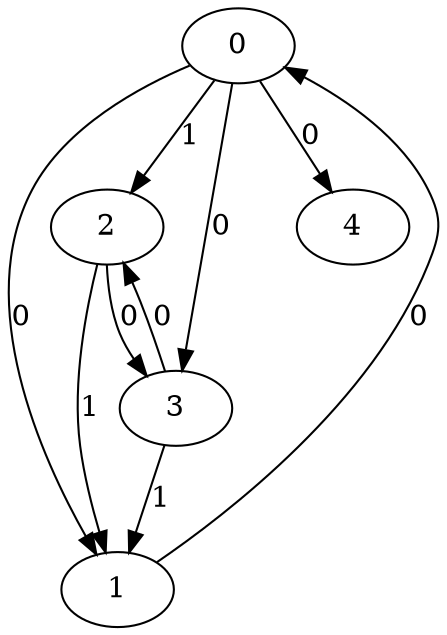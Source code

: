 // Source:2003 Canonical: -1 0 1 0 0 0 -1 -1 -1 -1 -1 1 -1 0 -1 -1 1 0 -1 -1 -1 -1 -1 -1 -1
digraph HRA_from_2003_graph_000 {
  0 -> 1 [label="0"];
  0 -> 2 [label="1"];
  0 -> 3 [label="0"];
  1 -> 0 [label="0"];
  2 -> 1 [label="1"];
  2 -> 3 [label="0"];
  3 -> 1 [label="1"];
  3 -> 2 [label="0"];
  0 -> 4 [label="0"];
}

// Source:2003 Canonical: -1 0 1 0 0 0 -1 -1 -1 -1 -1 1 -1 0 -1 -1 1 0 -1 -1 0 -1 -1 -1 -1
digraph HRA_from_2003_graph_001 {
  0 -> 1 [label="0"];
  0 -> 2 [label="1"];
  0 -> 3 [label="0"];
  1 -> 0 [label="0"];
  2 -> 1 [label="1"];
  2 -> 3 [label="0"];
  3 -> 1 [label="1"];
  3 -> 2 [label="0"];
  0 -> 4 [label="0"];
  4 -> 0 [label="0"];
}

// Source:2003 Canonical: -1 0 1 0 -1 0 -1 -1 -1 0 -1 1 -1 0 -1 -1 1 0 -1 -1 -1 -1 -1 -1 -1
digraph HRA_from_2003_graph_002 {
  0 -> 1 [label="0"];
  0 -> 2 [label="1"];
  0 -> 3 [label="0"];
  1 -> 0 [label="0"];
  2 -> 1 [label="1"];
  2 -> 3 [label="0"];
  3 -> 1 [label="1"];
  3 -> 2 [label="0"];
  1 -> 4 [label="0"];
}

// Source:2003 Canonical: -1 0 1 0 0 0 -1 -1 -1 0 -1 1 -1 0 -1 -1 1 0 -1 -1 -1 -1 -1 -1 -1
digraph HRA_from_2003_graph_003 {
  0 -> 1 [label="0"];
  0 -> 2 [label="1"];
  0 -> 3 [label="0"];
  1 -> 0 [label="0"];
  2 -> 1 [label="1"];
  2 -> 3 [label="0"];
  3 -> 1 [label="1"];
  3 -> 2 [label="0"];
  0 -> 4 [label="0"];
  1 -> 4 [label="0"];
}

// Source:2003 Canonical: -1 0 1 0 -1 0 -1 -1 -1 0 -1 1 -1 0 -1 -1 1 0 -1 -1 0 -1 -1 -1 -1
digraph HRA_from_2003_graph_004 {
  0 -> 1 [label="0"];
  0 -> 2 [label="1"];
  0 -> 3 [label="0"];
  1 -> 0 [label="0"];
  2 -> 1 [label="1"];
  2 -> 3 [label="0"];
  3 -> 1 [label="1"];
  3 -> 2 [label="0"];
  4 -> 0 [label="0"];
  1 -> 4 [label="0"];
}

// Source:2003 Canonical: -1 0 1 0 0 0 -1 -1 -1 0 -1 1 -1 0 -1 -1 1 0 -1 -1 0 -1 -1 -1 -1
digraph HRA_from_2003_graph_005 {
  0 -> 1 [label="0"];
  0 -> 2 [label="1"];
  0 -> 3 [label="0"];
  1 -> 0 [label="0"];
  2 -> 1 [label="1"];
  2 -> 3 [label="0"];
  3 -> 1 [label="1"];
  3 -> 2 [label="0"];
  0 -> 4 [label="0"];
  4 -> 0 [label="0"];
  1 -> 4 [label="0"];
}

// Source:2003 Canonical: -1 0 1 0 0 0 -1 -1 -1 -1 -1 1 -1 0 -1 -1 1 0 -1 -1 -1 0 -1 -1 -1
digraph HRA_from_2003_graph_006 {
  0 -> 1 [label="0"];
  0 -> 2 [label="1"];
  0 -> 3 [label="0"];
  1 -> 0 [label="0"];
  2 -> 1 [label="1"];
  2 -> 3 [label="0"];
  3 -> 1 [label="1"];
  3 -> 2 [label="0"];
  0 -> 4 [label="0"];
  4 -> 1 [label="0"];
}

// Source:2003 Canonical: -1 0 1 0 0 0 -1 -1 -1 -1 -1 1 -1 0 -1 -1 1 0 -1 -1 0 0 -1 -1 -1
digraph HRA_from_2003_graph_007 {
  0 -> 1 [label="0"];
  0 -> 2 [label="1"];
  0 -> 3 [label="0"];
  1 -> 0 [label="0"];
  2 -> 1 [label="1"];
  2 -> 3 [label="0"];
  3 -> 1 [label="1"];
  3 -> 2 [label="0"];
  0 -> 4 [label="0"];
  4 -> 0 [label="0"];
  4 -> 1 [label="0"];
}

// Source:2003 Canonical: -1 0 1 0 -1 0 -1 -1 -1 0 -1 1 -1 0 -1 -1 1 0 -1 -1 -1 0 -1 -1 -1
digraph HRA_from_2003_graph_008 {
  0 -> 1 [label="0"];
  0 -> 2 [label="1"];
  0 -> 3 [label="0"];
  1 -> 0 [label="0"];
  2 -> 1 [label="1"];
  2 -> 3 [label="0"];
  3 -> 1 [label="1"];
  3 -> 2 [label="0"];
  1 -> 4 [label="0"];
  4 -> 1 [label="0"];
}

// Source:2003 Canonical: -1 0 1 0 0 0 -1 -1 -1 0 -1 1 -1 0 -1 -1 1 0 -1 -1 -1 0 -1 -1 -1
digraph HRA_from_2003_graph_009 {
  0 -> 1 [label="0"];
  0 -> 2 [label="1"];
  0 -> 3 [label="0"];
  1 -> 0 [label="0"];
  2 -> 1 [label="1"];
  2 -> 3 [label="0"];
  3 -> 1 [label="1"];
  3 -> 2 [label="0"];
  0 -> 4 [label="0"];
  1 -> 4 [label="0"];
  4 -> 1 [label="0"];
}

// Source:2003 Canonical: -1 0 1 0 -1 0 -1 -1 -1 0 -1 1 -1 0 -1 -1 1 0 -1 -1 0 0 -1 -1 -1
digraph HRA_from_2003_graph_010 {
  0 -> 1 [label="0"];
  0 -> 2 [label="1"];
  0 -> 3 [label="0"];
  1 -> 0 [label="0"];
  2 -> 1 [label="1"];
  2 -> 3 [label="0"];
  3 -> 1 [label="1"];
  3 -> 2 [label="0"];
  4 -> 0 [label="0"];
  1 -> 4 [label="0"];
  4 -> 1 [label="0"];
}

// Source:2003 Canonical: -1 0 1 0 0 0 -1 -1 -1 0 -1 1 -1 0 -1 -1 1 0 -1 -1 0 0 -1 -1 -1
digraph HRA_from_2003_graph_011 {
  0 -> 1 [label="0"];
  0 -> 2 [label="1"];
  0 -> 3 [label="0"];
  1 -> 0 [label="0"];
  2 -> 1 [label="1"];
  2 -> 3 [label="0"];
  3 -> 1 [label="1"];
  3 -> 2 [label="0"];
  0 -> 4 [label="0"];
  4 -> 0 [label="0"];
  1 -> 4 [label="0"];
  4 -> 1 [label="0"];
}

// Source:2003 Canonical: -1 0 1 0 -1 0 -1 -1 -1 -1 -1 1 -1 0 0 -1 1 0 -1 -1 -1 -1 -1 -1 -1
digraph HRA_from_2003_graph_012 {
  0 -> 1 [label="0"];
  0 -> 2 [label="1"];
  0 -> 3 [label="0"];
  1 -> 0 [label="0"];
  2 -> 1 [label="1"];
  2 -> 3 [label="0"];
  3 -> 1 [label="1"];
  3 -> 2 [label="0"];
  2 -> 4 [label="0"];
}

// Source:2003 Canonical: -1 0 1 0 0 0 -1 -1 -1 -1 -1 1 -1 0 0 -1 1 0 -1 -1 -1 -1 -1 -1 -1
digraph HRA_from_2003_graph_013 {
  0 -> 1 [label="0"];
  0 -> 2 [label="1"];
  0 -> 3 [label="0"];
  1 -> 0 [label="0"];
  2 -> 1 [label="1"];
  2 -> 3 [label="0"];
  3 -> 1 [label="1"];
  3 -> 2 [label="0"];
  0 -> 4 [label="0"];
  2 -> 4 [label="0"];
}

// Source:2003 Canonical: -1 0 1 0 -1 0 -1 -1 -1 -1 -1 1 -1 0 0 -1 1 0 -1 -1 0 -1 -1 -1 -1
digraph HRA_from_2003_graph_014 {
  0 -> 1 [label="0"];
  0 -> 2 [label="1"];
  0 -> 3 [label="0"];
  1 -> 0 [label="0"];
  2 -> 1 [label="1"];
  2 -> 3 [label="0"];
  3 -> 1 [label="1"];
  3 -> 2 [label="0"];
  4 -> 0 [label="0"];
  2 -> 4 [label="0"];
}

// Source:2003 Canonical: -1 0 1 0 0 0 -1 -1 -1 -1 -1 1 -1 0 0 -1 1 0 -1 -1 0 -1 -1 -1 -1
digraph HRA_from_2003_graph_015 {
  0 -> 1 [label="0"];
  0 -> 2 [label="1"];
  0 -> 3 [label="0"];
  1 -> 0 [label="0"];
  2 -> 1 [label="1"];
  2 -> 3 [label="0"];
  3 -> 1 [label="1"];
  3 -> 2 [label="0"];
  0 -> 4 [label="0"];
  4 -> 0 [label="0"];
  2 -> 4 [label="0"];
}

// Source:2003 Canonical: -1 0 1 0 -1 0 -1 -1 -1 0 -1 1 -1 0 0 -1 1 0 -1 -1 -1 -1 -1 -1 -1
digraph HRA_from_2003_graph_016 {
  0 -> 1 [label="0"];
  0 -> 2 [label="1"];
  0 -> 3 [label="0"];
  1 -> 0 [label="0"];
  2 -> 1 [label="1"];
  2 -> 3 [label="0"];
  3 -> 1 [label="1"];
  3 -> 2 [label="0"];
  1 -> 4 [label="0"];
  2 -> 4 [label="0"];
}

// Source:2003 Canonical: -1 0 1 0 0 0 -1 -1 -1 0 -1 1 -1 0 0 -1 1 0 -1 -1 -1 -1 -1 -1 -1
digraph HRA_from_2003_graph_017 {
  0 -> 1 [label="0"];
  0 -> 2 [label="1"];
  0 -> 3 [label="0"];
  1 -> 0 [label="0"];
  2 -> 1 [label="1"];
  2 -> 3 [label="0"];
  3 -> 1 [label="1"];
  3 -> 2 [label="0"];
  0 -> 4 [label="0"];
  1 -> 4 [label="0"];
  2 -> 4 [label="0"];
}

// Source:2003 Canonical: -1 0 1 0 -1 0 -1 -1 -1 0 -1 1 -1 0 0 -1 1 0 -1 -1 0 -1 -1 -1 -1
digraph HRA_from_2003_graph_018 {
  0 -> 1 [label="0"];
  0 -> 2 [label="1"];
  0 -> 3 [label="0"];
  1 -> 0 [label="0"];
  2 -> 1 [label="1"];
  2 -> 3 [label="0"];
  3 -> 1 [label="1"];
  3 -> 2 [label="0"];
  4 -> 0 [label="0"];
  1 -> 4 [label="0"];
  2 -> 4 [label="0"];
}

// Source:2003 Canonical: -1 0 1 0 0 0 -1 -1 -1 0 -1 1 -1 0 0 -1 1 0 -1 -1 0 -1 -1 -1 -1
digraph HRA_from_2003_graph_019 {
  0 -> 1 [label="0"];
  0 -> 2 [label="1"];
  0 -> 3 [label="0"];
  1 -> 0 [label="0"];
  2 -> 1 [label="1"];
  2 -> 3 [label="0"];
  3 -> 1 [label="1"];
  3 -> 2 [label="0"];
  0 -> 4 [label="0"];
  4 -> 0 [label="0"];
  1 -> 4 [label="0"];
  2 -> 4 [label="0"];
}

// Source:2003 Canonical: -1 0 1 0 -1 0 -1 -1 -1 -1 -1 1 -1 0 0 -1 1 0 -1 -1 -1 0 -1 -1 -1
digraph HRA_from_2003_graph_020 {
  0 -> 1 [label="0"];
  0 -> 2 [label="1"];
  0 -> 3 [label="0"];
  1 -> 0 [label="0"];
  2 -> 1 [label="1"];
  2 -> 3 [label="0"];
  3 -> 1 [label="1"];
  3 -> 2 [label="0"];
  4 -> 1 [label="0"];
  2 -> 4 [label="0"];
}

// Source:2003 Canonical: -1 0 1 0 0 0 -1 -1 -1 -1 -1 1 -1 0 0 -1 1 0 -1 -1 -1 0 -1 -1 -1
digraph HRA_from_2003_graph_021 {
  0 -> 1 [label="0"];
  0 -> 2 [label="1"];
  0 -> 3 [label="0"];
  1 -> 0 [label="0"];
  2 -> 1 [label="1"];
  2 -> 3 [label="0"];
  3 -> 1 [label="1"];
  3 -> 2 [label="0"];
  0 -> 4 [label="0"];
  4 -> 1 [label="0"];
  2 -> 4 [label="0"];
}

// Source:2003 Canonical: -1 0 1 0 -1 0 -1 -1 -1 -1 -1 1 -1 0 0 -1 1 0 -1 -1 0 0 -1 -1 -1
digraph HRA_from_2003_graph_022 {
  0 -> 1 [label="0"];
  0 -> 2 [label="1"];
  0 -> 3 [label="0"];
  1 -> 0 [label="0"];
  2 -> 1 [label="1"];
  2 -> 3 [label="0"];
  3 -> 1 [label="1"];
  3 -> 2 [label="0"];
  4 -> 0 [label="0"];
  4 -> 1 [label="0"];
  2 -> 4 [label="0"];
}

// Source:2003 Canonical: -1 0 1 0 0 0 -1 -1 -1 -1 -1 1 -1 0 0 -1 1 0 -1 -1 0 0 -1 -1 -1
digraph HRA_from_2003_graph_023 {
  0 -> 1 [label="0"];
  0 -> 2 [label="1"];
  0 -> 3 [label="0"];
  1 -> 0 [label="0"];
  2 -> 1 [label="1"];
  2 -> 3 [label="0"];
  3 -> 1 [label="1"];
  3 -> 2 [label="0"];
  0 -> 4 [label="0"];
  4 -> 0 [label="0"];
  4 -> 1 [label="0"];
  2 -> 4 [label="0"];
}

// Source:2003 Canonical: -1 0 1 0 -1 0 -1 -1 -1 0 -1 1 -1 0 0 -1 1 0 -1 -1 -1 0 -1 -1 -1
digraph HRA_from_2003_graph_024 {
  0 -> 1 [label="0"];
  0 -> 2 [label="1"];
  0 -> 3 [label="0"];
  1 -> 0 [label="0"];
  2 -> 1 [label="1"];
  2 -> 3 [label="0"];
  3 -> 1 [label="1"];
  3 -> 2 [label="0"];
  1 -> 4 [label="0"];
  4 -> 1 [label="0"];
  2 -> 4 [label="0"];
}

// Source:2003 Canonical: -1 0 1 0 0 0 -1 -1 -1 0 -1 1 -1 0 0 -1 1 0 -1 -1 -1 0 -1 -1 -1
digraph HRA_from_2003_graph_025 {
  0 -> 1 [label="0"];
  0 -> 2 [label="1"];
  0 -> 3 [label="0"];
  1 -> 0 [label="0"];
  2 -> 1 [label="1"];
  2 -> 3 [label="0"];
  3 -> 1 [label="1"];
  3 -> 2 [label="0"];
  0 -> 4 [label="0"];
  1 -> 4 [label="0"];
  4 -> 1 [label="0"];
  2 -> 4 [label="0"];
}

// Source:2003 Canonical: -1 0 1 0 -1 0 -1 -1 -1 0 -1 1 -1 0 0 -1 1 0 -1 -1 0 0 -1 -1 -1
digraph HRA_from_2003_graph_026 {
  0 -> 1 [label="0"];
  0 -> 2 [label="1"];
  0 -> 3 [label="0"];
  1 -> 0 [label="0"];
  2 -> 1 [label="1"];
  2 -> 3 [label="0"];
  3 -> 1 [label="1"];
  3 -> 2 [label="0"];
  4 -> 0 [label="0"];
  1 -> 4 [label="0"];
  4 -> 1 [label="0"];
  2 -> 4 [label="0"];
}

// Source:2003 Canonical: -1 0 1 0 0 0 -1 -1 -1 0 -1 1 -1 0 0 -1 1 0 -1 -1 0 0 -1 -1 -1
digraph HRA_from_2003_graph_027 {
  0 -> 1 [label="0"];
  0 -> 2 [label="1"];
  0 -> 3 [label="0"];
  1 -> 0 [label="0"];
  2 -> 1 [label="1"];
  2 -> 3 [label="0"];
  3 -> 1 [label="1"];
  3 -> 2 [label="0"];
  0 -> 4 [label="0"];
  4 -> 0 [label="0"];
  1 -> 4 [label="0"];
  4 -> 1 [label="0"];
  2 -> 4 [label="0"];
}

// Source:2003 Canonical: -1 0 1 0 0 0 -1 -1 -1 -1 -1 1 -1 0 -1 -1 1 0 -1 -1 -1 -1 0 -1 -1
digraph HRA_from_2003_graph_028 {
  0 -> 1 [label="0"];
  0 -> 2 [label="1"];
  0 -> 3 [label="0"];
  1 -> 0 [label="0"];
  2 -> 1 [label="1"];
  2 -> 3 [label="0"];
  3 -> 1 [label="1"];
  3 -> 2 [label="0"];
  0 -> 4 [label="0"];
  4 -> 2 [label="0"];
}

// Source:2003 Canonical: -1 0 1 0 0 0 -1 -1 -1 -1 -1 1 -1 0 -1 -1 1 0 -1 -1 0 -1 0 -1 -1
digraph HRA_from_2003_graph_029 {
  0 -> 1 [label="0"];
  0 -> 2 [label="1"];
  0 -> 3 [label="0"];
  1 -> 0 [label="0"];
  2 -> 1 [label="1"];
  2 -> 3 [label="0"];
  3 -> 1 [label="1"];
  3 -> 2 [label="0"];
  0 -> 4 [label="0"];
  4 -> 0 [label="0"];
  4 -> 2 [label="0"];
}

// Source:2003 Canonical: -1 0 1 0 -1 0 -1 -1 -1 0 -1 1 -1 0 -1 -1 1 0 -1 -1 -1 -1 0 -1 -1
digraph HRA_from_2003_graph_030 {
  0 -> 1 [label="0"];
  0 -> 2 [label="1"];
  0 -> 3 [label="0"];
  1 -> 0 [label="0"];
  2 -> 1 [label="1"];
  2 -> 3 [label="0"];
  3 -> 1 [label="1"];
  3 -> 2 [label="0"];
  1 -> 4 [label="0"];
  4 -> 2 [label="0"];
}

// Source:2003 Canonical: -1 0 1 0 0 0 -1 -1 -1 0 -1 1 -1 0 -1 -1 1 0 -1 -1 -1 -1 0 -1 -1
digraph HRA_from_2003_graph_031 {
  0 -> 1 [label="0"];
  0 -> 2 [label="1"];
  0 -> 3 [label="0"];
  1 -> 0 [label="0"];
  2 -> 1 [label="1"];
  2 -> 3 [label="0"];
  3 -> 1 [label="1"];
  3 -> 2 [label="0"];
  0 -> 4 [label="0"];
  1 -> 4 [label="0"];
  4 -> 2 [label="0"];
}

// Source:2003 Canonical: -1 0 1 0 -1 0 -1 -1 -1 0 -1 1 -1 0 -1 -1 1 0 -1 -1 0 -1 0 -1 -1
digraph HRA_from_2003_graph_032 {
  0 -> 1 [label="0"];
  0 -> 2 [label="1"];
  0 -> 3 [label="0"];
  1 -> 0 [label="0"];
  2 -> 1 [label="1"];
  2 -> 3 [label="0"];
  3 -> 1 [label="1"];
  3 -> 2 [label="0"];
  4 -> 0 [label="0"];
  1 -> 4 [label="0"];
  4 -> 2 [label="0"];
}

// Source:2003 Canonical: -1 0 1 0 0 0 -1 -1 -1 0 -1 1 -1 0 -1 -1 1 0 -1 -1 0 -1 0 -1 -1
digraph HRA_from_2003_graph_033 {
  0 -> 1 [label="0"];
  0 -> 2 [label="1"];
  0 -> 3 [label="0"];
  1 -> 0 [label="0"];
  2 -> 1 [label="1"];
  2 -> 3 [label="0"];
  3 -> 1 [label="1"];
  3 -> 2 [label="0"];
  0 -> 4 [label="0"];
  4 -> 0 [label="0"];
  1 -> 4 [label="0"];
  4 -> 2 [label="0"];
}

// Source:2003 Canonical: -1 0 1 0 0 0 -1 -1 -1 -1 -1 1 -1 0 -1 -1 1 0 -1 -1 -1 0 0 -1 -1
digraph HRA_from_2003_graph_034 {
  0 -> 1 [label="0"];
  0 -> 2 [label="1"];
  0 -> 3 [label="0"];
  1 -> 0 [label="0"];
  2 -> 1 [label="1"];
  2 -> 3 [label="0"];
  3 -> 1 [label="1"];
  3 -> 2 [label="0"];
  0 -> 4 [label="0"];
  4 -> 1 [label="0"];
  4 -> 2 [label="0"];
}

// Source:2003 Canonical: -1 0 1 0 0 0 -1 -1 -1 -1 -1 1 -1 0 -1 -1 1 0 -1 -1 0 0 0 -1 -1
digraph HRA_from_2003_graph_035 {
  0 -> 1 [label="0"];
  0 -> 2 [label="1"];
  0 -> 3 [label="0"];
  1 -> 0 [label="0"];
  2 -> 1 [label="1"];
  2 -> 3 [label="0"];
  3 -> 1 [label="1"];
  3 -> 2 [label="0"];
  0 -> 4 [label="0"];
  4 -> 0 [label="0"];
  4 -> 1 [label="0"];
  4 -> 2 [label="0"];
}

// Source:2003 Canonical: -1 0 1 0 -1 0 -1 -1 -1 0 -1 1 -1 0 -1 -1 1 0 -1 -1 -1 0 0 -1 -1
digraph HRA_from_2003_graph_036 {
  0 -> 1 [label="0"];
  0 -> 2 [label="1"];
  0 -> 3 [label="0"];
  1 -> 0 [label="0"];
  2 -> 1 [label="1"];
  2 -> 3 [label="0"];
  3 -> 1 [label="1"];
  3 -> 2 [label="0"];
  1 -> 4 [label="0"];
  4 -> 1 [label="0"];
  4 -> 2 [label="0"];
}

// Source:2003 Canonical: -1 0 1 0 0 0 -1 -1 -1 0 -1 1 -1 0 -1 -1 1 0 -1 -1 -1 0 0 -1 -1
digraph HRA_from_2003_graph_037 {
  0 -> 1 [label="0"];
  0 -> 2 [label="1"];
  0 -> 3 [label="0"];
  1 -> 0 [label="0"];
  2 -> 1 [label="1"];
  2 -> 3 [label="0"];
  3 -> 1 [label="1"];
  3 -> 2 [label="0"];
  0 -> 4 [label="0"];
  1 -> 4 [label="0"];
  4 -> 1 [label="0"];
  4 -> 2 [label="0"];
}

// Source:2003 Canonical: -1 0 1 0 -1 0 -1 -1 -1 0 -1 1 -1 0 -1 -1 1 0 -1 -1 0 0 0 -1 -1
digraph HRA_from_2003_graph_038 {
  0 -> 1 [label="0"];
  0 -> 2 [label="1"];
  0 -> 3 [label="0"];
  1 -> 0 [label="0"];
  2 -> 1 [label="1"];
  2 -> 3 [label="0"];
  3 -> 1 [label="1"];
  3 -> 2 [label="0"];
  4 -> 0 [label="0"];
  1 -> 4 [label="0"];
  4 -> 1 [label="0"];
  4 -> 2 [label="0"];
}

// Source:2003 Canonical: -1 0 1 0 0 0 -1 -1 -1 0 -1 1 -1 0 -1 -1 1 0 -1 -1 0 0 0 -1 -1
digraph HRA_from_2003_graph_039 {
  0 -> 1 [label="0"];
  0 -> 2 [label="1"];
  0 -> 3 [label="0"];
  1 -> 0 [label="0"];
  2 -> 1 [label="1"];
  2 -> 3 [label="0"];
  3 -> 1 [label="1"];
  3 -> 2 [label="0"];
  0 -> 4 [label="0"];
  4 -> 0 [label="0"];
  1 -> 4 [label="0"];
  4 -> 1 [label="0"];
  4 -> 2 [label="0"];
}

// Source:2003 Canonical: -1 0 1 0 -1 0 -1 -1 -1 -1 -1 1 -1 0 0 -1 1 0 -1 -1 -1 -1 0 -1 -1
digraph HRA_from_2003_graph_040 {
  0 -> 1 [label="0"];
  0 -> 2 [label="1"];
  0 -> 3 [label="0"];
  1 -> 0 [label="0"];
  2 -> 1 [label="1"];
  2 -> 3 [label="0"];
  3 -> 1 [label="1"];
  3 -> 2 [label="0"];
  2 -> 4 [label="0"];
  4 -> 2 [label="0"];
}

// Source:2003 Canonical: -1 0 1 0 0 0 -1 -1 -1 -1 -1 1 -1 0 0 -1 1 0 -1 -1 -1 -1 0 -1 -1
digraph HRA_from_2003_graph_041 {
  0 -> 1 [label="0"];
  0 -> 2 [label="1"];
  0 -> 3 [label="0"];
  1 -> 0 [label="0"];
  2 -> 1 [label="1"];
  2 -> 3 [label="0"];
  3 -> 1 [label="1"];
  3 -> 2 [label="0"];
  0 -> 4 [label="0"];
  2 -> 4 [label="0"];
  4 -> 2 [label="0"];
}

// Source:2003 Canonical: -1 0 1 0 -1 0 -1 -1 -1 -1 -1 1 -1 0 0 -1 1 0 -1 -1 0 -1 0 -1 -1
digraph HRA_from_2003_graph_042 {
  0 -> 1 [label="0"];
  0 -> 2 [label="1"];
  0 -> 3 [label="0"];
  1 -> 0 [label="0"];
  2 -> 1 [label="1"];
  2 -> 3 [label="0"];
  3 -> 1 [label="1"];
  3 -> 2 [label="0"];
  4 -> 0 [label="0"];
  2 -> 4 [label="0"];
  4 -> 2 [label="0"];
}

// Source:2003 Canonical: -1 0 1 0 0 0 -1 -1 -1 -1 -1 1 -1 0 0 -1 1 0 -1 -1 0 -1 0 -1 -1
digraph HRA_from_2003_graph_043 {
  0 -> 1 [label="0"];
  0 -> 2 [label="1"];
  0 -> 3 [label="0"];
  1 -> 0 [label="0"];
  2 -> 1 [label="1"];
  2 -> 3 [label="0"];
  3 -> 1 [label="1"];
  3 -> 2 [label="0"];
  0 -> 4 [label="0"];
  4 -> 0 [label="0"];
  2 -> 4 [label="0"];
  4 -> 2 [label="0"];
}

// Source:2003 Canonical: -1 0 1 0 -1 0 -1 -1 -1 0 -1 1 -1 0 0 -1 1 0 -1 -1 -1 -1 0 -1 -1
digraph HRA_from_2003_graph_044 {
  0 -> 1 [label="0"];
  0 -> 2 [label="1"];
  0 -> 3 [label="0"];
  1 -> 0 [label="0"];
  2 -> 1 [label="1"];
  2 -> 3 [label="0"];
  3 -> 1 [label="1"];
  3 -> 2 [label="0"];
  1 -> 4 [label="0"];
  2 -> 4 [label="0"];
  4 -> 2 [label="0"];
}

// Source:2003 Canonical: -1 0 1 0 0 0 -1 -1 -1 0 -1 1 -1 0 0 -1 1 0 -1 -1 -1 -1 0 -1 -1
digraph HRA_from_2003_graph_045 {
  0 -> 1 [label="0"];
  0 -> 2 [label="1"];
  0 -> 3 [label="0"];
  1 -> 0 [label="0"];
  2 -> 1 [label="1"];
  2 -> 3 [label="0"];
  3 -> 1 [label="1"];
  3 -> 2 [label="0"];
  0 -> 4 [label="0"];
  1 -> 4 [label="0"];
  2 -> 4 [label="0"];
  4 -> 2 [label="0"];
}

// Source:2003 Canonical: -1 0 1 0 -1 0 -1 -1 -1 0 -1 1 -1 0 0 -1 1 0 -1 -1 0 -1 0 -1 -1
digraph HRA_from_2003_graph_046 {
  0 -> 1 [label="0"];
  0 -> 2 [label="1"];
  0 -> 3 [label="0"];
  1 -> 0 [label="0"];
  2 -> 1 [label="1"];
  2 -> 3 [label="0"];
  3 -> 1 [label="1"];
  3 -> 2 [label="0"];
  4 -> 0 [label="0"];
  1 -> 4 [label="0"];
  2 -> 4 [label="0"];
  4 -> 2 [label="0"];
}

// Source:2003 Canonical: -1 0 1 0 0 0 -1 -1 -1 0 -1 1 -1 0 0 -1 1 0 -1 -1 0 -1 0 -1 -1
digraph HRA_from_2003_graph_047 {
  0 -> 1 [label="0"];
  0 -> 2 [label="1"];
  0 -> 3 [label="0"];
  1 -> 0 [label="0"];
  2 -> 1 [label="1"];
  2 -> 3 [label="0"];
  3 -> 1 [label="1"];
  3 -> 2 [label="0"];
  0 -> 4 [label="0"];
  4 -> 0 [label="0"];
  1 -> 4 [label="0"];
  2 -> 4 [label="0"];
  4 -> 2 [label="0"];
}

// Source:2003 Canonical: -1 0 1 0 -1 0 -1 -1 -1 -1 -1 1 -1 0 0 -1 1 0 -1 -1 -1 0 0 -1 -1
digraph HRA_from_2003_graph_048 {
  0 -> 1 [label="0"];
  0 -> 2 [label="1"];
  0 -> 3 [label="0"];
  1 -> 0 [label="0"];
  2 -> 1 [label="1"];
  2 -> 3 [label="0"];
  3 -> 1 [label="1"];
  3 -> 2 [label="0"];
  4 -> 1 [label="0"];
  2 -> 4 [label="0"];
  4 -> 2 [label="0"];
}

// Source:2003 Canonical: -1 0 1 0 0 0 -1 -1 -1 -1 -1 1 -1 0 0 -1 1 0 -1 -1 -1 0 0 -1 -1
digraph HRA_from_2003_graph_049 {
  0 -> 1 [label="0"];
  0 -> 2 [label="1"];
  0 -> 3 [label="0"];
  1 -> 0 [label="0"];
  2 -> 1 [label="1"];
  2 -> 3 [label="0"];
  3 -> 1 [label="1"];
  3 -> 2 [label="0"];
  0 -> 4 [label="0"];
  4 -> 1 [label="0"];
  2 -> 4 [label="0"];
  4 -> 2 [label="0"];
}

// Source:2003 Canonical: -1 0 1 0 -1 0 -1 -1 -1 -1 -1 1 -1 0 0 -1 1 0 -1 -1 0 0 0 -1 -1
digraph HRA_from_2003_graph_050 {
  0 -> 1 [label="0"];
  0 -> 2 [label="1"];
  0 -> 3 [label="0"];
  1 -> 0 [label="0"];
  2 -> 1 [label="1"];
  2 -> 3 [label="0"];
  3 -> 1 [label="1"];
  3 -> 2 [label="0"];
  4 -> 0 [label="0"];
  4 -> 1 [label="0"];
  2 -> 4 [label="0"];
  4 -> 2 [label="0"];
}

// Source:2003 Canonical: -1 0 1 0 0 0 -1 -1 -1 -1 -1 1 -1 0 0 -1 1 0 -1 -1 0 0 0 -1 -1
digraph HRA_from_2003_graph_051 {
  0 -> 1 [label="0"];
  0 -> 2 [label="1"];
  0 -> 3 [label="0"];
  1 -> 0 [label="0"];
  2 -> 1 [label="1"];
  2 -> 3 [label="0"];
  3 -> 1 [label="1"];
  3 -> 2 [label="0"];
  0 -> 4 [label="0"];
  4 -> 0 [label="0"];
  4 -> 1 [label="0"];
  2 -> 4 [label="0"];
  4 -> 2 [label="0"];
}

// Source:2003 Canonical: -1 0 1 0 -1 0 -1 -1 -1 0 -1 1 -1 0 0 -1 1 0 -1 -1 -1 0 0 -1 -1
digraph HRA_from_2003_graph_052 {
  0 -> 1 [label="0"];
  0 -> 2 [label="1"];
  0 -> 3 [label="0"];
  1 -> 0 [label="0"];
  2 -> 1 [label="1"];
  2 -> 3 [label="0"];
  3 -> 1 [label="1"];
  3 -> 2 [label="0"];
  1 -> 4 [label="0"];
  4 -> 1 [label="0"];
  2 -> 4 [label="0"];
  4 -> 2 [label="0"];
}

// Source:2003 Canonical: -1 0 1 0 0 0 -1 -1 -1 0 -1 1 -1 0 0 -1 1 0 -1 -1 -1 0 0 -1 -1
digraph HRA_from_2003_graph_053 {
  0 -> 1 [label="0"];
  0 -> 2 [label="1"];
  0 -> 3 [label="0"];
  1 -> 0 [label="0"];
  2 -> 1 [label="1"];
  2 -> 3 [label="0"];
  3 -> 1 [label="1"];
  3 -> 2 [label="0"];
  0 -> 4 [label="0"];
  1 -> 4 [label="0"];
  4 -> 1 [label="0"];
  2 -> 4 [label="0"];
  4 -> 2 [label="0"];
}

// Source:2003 Canonical: -1 0 1 0 -1 0 -1 -1 -1 0 -1 1 -1 0 0 -1 1 0 -1 -1 0 0 0 -1 -1
digraph HRA_from_2003_graph_054 {
  0 -> 1 [label="0"];
  0 -> 2 [label="1"];
  0 -> 3 [label="0"];
  1 -> 0 [label="0"];
  2 -> 1 [label="1"];
  2 -> 3 [label="0"];
  3 -> 1 [label="1"];
  3 -> 2 [label="0"];
  4 -> 0 [label="0"];
  1 -> 4 [label="0"];
  4 -> 1 [label="0"];
  2 -> 4 [label="0"];
  4 -> 2 [label="0"];
}

// Source:2003 Canonical: -1 0 1 0 0 0 -1 -1 -1 0 -1 1 -1 0 0 -1 1 0 -1 -1 0 0 0 -1 -1
digraph HRA_from_2003_graph_055 {
  0 -> 1 [label="0"];
  0 -> 2 [label="1"];
  0 -> 3 [label="0"];
  1 -> 0 [label="0"];
  2 -> 1 [label="1"];
  2 -> 3 [label="0"];
  3 -> 1 [label="1"];
  3 -> 2 [label="0"];
  0 -> 4 [label="0"];
  4 -> 0 [label="0"];
  1 -> 4 [label="0"];
  4 -> 1 [label="0"];
  2 -> 4 [label="0"];
  4 -> 2 [label="0"];
}

// Source:2003 Canonical: -1 0 1 0 -1 0 -1 -1 -1 -1 -1 1 -1 0 -1 -1 1 0 -1 0 -1 -1 -1 -1 -1
digraph HRA_from_2003_graph_056 {
  0 -> 1 [label="0"];
  0 -> 2 [label="1"];
  0 -> 3 [label="0"];
  1 -> 0 [label="0"];
  2 -> 1 [label="1"];
  2 -> 3 [label="0"];
  3 -> 1 [label="1"];
  3 -> 2 [label="0"];
  3 -> 4 [label="0"];
}

// Source:2003 Canonical: -1 0 1 0 0 0 -1 -1 -1 -1 -1 1 -1 0 -1 -1 1 0 -1 0 -1 -1 -1 -1 -1
digraph HRA_from_2003_graph_057 {
  0 -> 1 [label="0"];
  0 -> 2 [label="1"];
  0 -> 3 [label="0"];
  1 -> 0 [label="0"];
  2 -> 1 [label="1"];
  2 -> 3 [label="0"];
  3 -> 1 [label="1"];
  3 -> 2 [label="0"];
  0 -> 4 [label="0"];
  3 -> 4 [label="0"];
}

// Source:2003 Canonical: -1 0 1 0 -1 0 -1 -1 -1 -1 -1 1 -1 0 -1 -1 1 0 -1 0 0 -1 -1 -1 -1
digraph HRA_from_2003_graph_058 {
  0 -> 1 [label="0"];
  0 -> 2 [label="1"];
  0 -> 3 [label="0"];
  1 -> 0 [label="0"];
  2 -> 1 [label="1"];
  2 -> 3 [label="0"];
  3 -> 1 [label="1"];
  3 -> 2 [label="0"];
  4 -> 0 [label="0"];
  3 -> 4 [label="0"];
}

// Source:2003 Canonical: -1 0 1 0 0 0 -1 -1 -1 -1 -1 1 -1 0 -1 -1 1 0 -1 0 0 -1 -1 -1 -1
digraph HRA_from_2003_graph_059 {
  0 -> 1 [label="0"];
  0 -> 2 [label="1"];
  0 -> 3 [label="0"];
  1 -> 0 [label="0"];
  2 -> 1 [label="1"];
  2 -> 3 [label="0"];
  3 -> 1 [label="1"];
  3 -> 2 [label="0"];
  0 -> 4 [label="0"];
  4 -> 0 [label="0"];
  3 -> 4 [label="0"];
}

// Source:2003 Canonical: -1 0 1 0 -1 0 -1 -1 -1 0 -1 1 -1 0 -1 -1 1 0 -1 0 -1 -1 -1 -1 -1
digraph HRA_from_2003_graph_060 {
  0 -> 1 [label="0"];
  0 -> 2 [label="1"];
  0 -> 3 [label="0"];
  1 -> 0 [label="0"];
  2 -> 1 [label="1"];
  2 -> 3 [label="0"];
  3 -> 1 [label="1"];
  3 -> 2 [label="0"];
  1 -> 4 [label="0"];
  3 -> 4 [label="0"];
}

// Source:2003 Canonical: -1 0 1 0 0 0 -1 -1 -1 0 -1 1 -1 0 -1 -1 1 0 -1 0 -1 -1 -1 -1 -1
digraph HRA_from_2003_graph_061 {
  0 -> 1 [label="0"];
  0 -> 2 [label="1"];
  0 -> 3 [label="0"];
  1 -> 0 [label="0"];
  2 -> 1 [label="1"];
  2 -> 3 [label="0"];
  3 -> 1 [label="1"];
  3 -> 2 [label="0"];
  0 -> 4 [label="0"];
  1 -> 4 [label="0"];
  3 -> 4 [label="0"];
}

// Source:2003 Canonical: -1 0 1 0 -1 0 -1 -1 -1 0 -1 1 -1 0 -1 -1 1 0 -1 0 0 -1 -1 -1 -1
digraph HRA_from_2003_graph_062 {
  0 -> 1 [label="0"];
  0 -> 2 [label="1"];
  0 -> 3 [label="0"];
  1 -> 0 [label="0"];
  2 -> 1 [label="1"];
  2 -> 3 [label="0"];
  3 -> 1 [label="1"];
  3 -> 2 [label="0"];
  4 -> 0 [label="0"];
  1 -> 4 [label="0"];
  3 -> 4 [label="0"];
}

// Source:2003 Canonical: -1 0 1 0 0 0 -1 -1 -1 0 -1 1 -1 0 -1 -1 1 0 -1 0 0 -1 -1 -1 -1
digraph HRA_from_2003_graph_063 {
  0 -> 1 [label="0"];
  0 -> 2 [label="1"];
  0 -> 3 [label="0"];
  1 -> 0 [label="0"];
  2 -> 1 [label="1"];
  2 -> 3 [label="0"];
  3 -> 1 [label="1"];
  3 -> 2 [label="0"];
  0 -> 4 [label="0"];
  4 -> 0 [label="0"];
  1 -> 4 [label="0"];
  3 -> 4 [label="0"];
}

// Source:2003 Canonical: -1 0 1 0 -1 0 -1 -1 -1 -1 -1 1 -1 0 -1 -1 1 0 -1 0 -1 0 -1 -1 -1
digraph HRA_from_2003_graph_064 {
  0 -> 1 [label="0"];
  0 -> 2 [label="1"];
  0 -> 3 [label="0"];
  1 -> 0 [label="0"];
  2 -> 1 [label="1"];
  2 -> 3 [label="0"];
  3 -> 1 [label="1"];
  3 -> 2 [label="0"];
  4 -> 1 [label="0"];
  3 -> 4 [label="0"];
}

// Source:2003 Canonical: -1 0 1 0 0 0 -1 -1 -1 -1 -1 1 -1 0 -1 -1 1 0 -1 0 -1 0 -1 -1 -1
digraph HRA_from_2003_graph_065 {
  0 -> 1 [label="0"];
  0 -> 2 [label="1"];
  0 -> 3 [label="0"];
  1 -> 0 [label="0"];
  2 -> 1 [label="1"];
  2 -> 3 [label="0"];
  3 -> 1 [label="1"];
  3 -> 2 [label="0"];
  0 -> 4 [label="0"];
  4 -> 1 [label="0"];
  3 -> 4 [label="0"];
}

// Source:2003 Canonical: -1 0 1 0 -1 0 -1 -1 -1 -1 -1 1 -1 0 -1 -1 1 0 -1 0 0 0 -1 -1 -1
digraph HRA_from_2003_graph_066 {
  0 -> 1 [label="0"];
  0 -> 2 [label="1"];
  0 -> 3 [label="0"];
  1 -> 0 [label="0"];
  2 -> 1 [label="1"];
  2 -> 3 [label="0"];
  3 -> 1 [label="1"];
  3 -> 2 [label="0"];
  4 -> 0 [label="0"];
  4 -> 1 [label="0"];
  3 -> 4 [label="0"];
}

// Source:2003 Canonical: -1 0 1 0 0 0 -1 -1 -1 -1 -1 1 -1 0 -1 -1 1 0 -1 0 0 0 -1 -1 -1
digraph HRA_from_2003_graph_067 {
  0 -> 1 [label="0"];
  0 -> 2 [label="1"];
  0 -> 3 [label="0"];
  1 -> 0 [label="0"];
  2 -> 1 [label="1"];
  2 -> 3 [label="0"];
  3 -> 1 [label="1"];
  3 -> 2 [label="0"];
  0 -> 4 [label="0"];
  4 -> 0 [label="0"];
  4 -> 1 [label="0"];
  3 -> 4 [label="0"];
}

// Source:2003 Canonical: -1 0 1 0 -1 0 -1 -1 -1 0 -1 1 -1 0 -1 -1 1 0 -1 0 -1 0 -1 -1 -1
digraph HRA_from_2003_graph_068 {
  0 -> 1 [label="0"];
  0 -> 2 [label="1"];
  0 -> 3 [label="0"];
  1 -> 0 [label="0"];
  2 -> 1 [label="1"];
  2 -> 3 [label="0"];
  3 -> 1 [label="1"];
  3 -> 2 [label="0"];
  1 -> 4 [label="0"];
  4 -> 1 [label="0"];
  3 -> 4 [label="0"];
}

// Source:2003 Canonical: -1 0 1 0 0 0 -1 -1 -1 0 -1 1 -1 0 -1 -1 1 0 -1 0 -1 0 -1 -1 -1
digraph HRA_from_2003_graph_069 {
  0 -> 1 [label="0"];
  0 -> 2 [label="1"];
  0 -> 3 [label="0"];
  1 -> 0 [label="0"];
  2 -> 1 [label="1"];
  2 -> 3 [label="0"];
  3 -> 1 [label="1"];
  3 -> 2 [label="0"];
  0 -> 4 [label="0"];
  1 -> 4 [label="0"];
  4 -> 1 [label="0"];
  3 -> 4 [label="0"];
}

// Source:2003 Canonical: -1 0 1 0 -1 0 -1 -1 -1 0 -1 1 -1 0 -1 -1 1 0 -1 0 0 0 -1 -1 -1
digraph HRA_from_2003_graph_070 {
  0 -> 1 [label="0"];
  0 -> 2 [label="1"];
  0 -> 3 [label="0"];
  1 -> 0 [label="0"];
  2 -> 1 [label="1"];
  2 -> 3 [label="0"];
  3 -> 1 [label="1"];
  3 -> 2 [label="0"];
  4 -> 0 [label="0"];
  1 -> 4 [label="0"];
  4 -> 1 [label="0"];
  3 -> 4 [label="0"];
}

// Source:2003 Canonical: -1 0 1 0 0 0 -1 -1 -1 0 -1 1 -1 0 -1 -1 1 0 -1 0 0 0 -1 -1 -1
digraph HRA_from_2003_graph_071 {
  0 -> 1 [label="0"];
  0 -> 2 [label="1"];
  0 -> 3 [label="0"];
  1 -> 0 [label="0"];
  2 -> 1 [label="1"];
  2 -> 3 [label="0"];
  3 -> 1 [label="1"];
  3 -> 2 [label="0"];
  0 -> 4 [label="0"];
  4 -> 0 [label="0"];
  1 -> 4 [label="0"];
  4 -> 1 [label="0"];
  3 -> 4 [label="0"];
}

// Source:2003 Canonical: -1 0 1 0 -1 0 -1 -1 -1 -1 -1 1 -1 0 0 -1 1 0 -1 0 -1 -1 -1 -1 -1
digraph HRA_from_2003_graph_072 {
  0 -> 1 [label="0"];
  0 -> 2 [label="1"];
  0 -> 3 [label="0"];
  1 -> 0 [label="0"];
  2 -> 1 [label="1"];
  2 -> 3 [label="0"];
  3 -> 1 [label="1"];
  3 -> 2 [label="0"];
  2 -> 4 [label="0"];
  3 -> 4 [label="0"];
}

// Source:2003 Canonical: -1 0 1 0 0 0 -1 -1 -1 -1 -1 1 -1 0 0 -1 1 0 -1 0 -1 -1 -1 -1 -1
digraph HRA_from_2003_graph_073 {
  0 -> 1 [label="0"];
  0 -> 2 [label="1"];
  0 -> 3 [label="0"];
  1 -> 0 [label="0"];
  2 -> 1 [label="1"];
  2 -> 3 [label="0"];
  3 -> 1 [label="1"];
  3 -> 2 [label="0"];
  0 -> 4 [label="0"];
  2 -> 4 [label="0"];
  3 -> 4 [label="0"];
}

// Source:2003 Canonical: -1 0 1 0 -1 0 -1 -1 -1 -1 -1 1 -1 0 0 -1 1 0 -1 0 0 -1 -1 -1 -1
digraph HRA_from_2003_graph_074 {
  0 -> 1 [label="0"];
  0 -> 2 [label="1"];
  0 -> 3 [label="0"];
  1 -> 0 [label="0"];
  2 -> 1 [label="1"];
  2 -> 3 [label="0"];
  3 -> 1 [label="1"];
  3 -> 2 [label="0"];
  4 -> 0 [label="0"];
  2 -> 4 [label="0"];
  3 -> 4 [label="0"];
}

// Source:2003 Canonical: -1 0 1 0 0 0 -1 -1 -1 -1 -1 1 -1 0 0 -1 1 0 -1 0 0 -1 -1 -1 -1
digraph HRA_from_2003_graph_075 {
  0 -> 1 [label="0"];
  0 -> 2 [label="1"];
  0 -> 3 [label="0"];
  1 -> 0 [label="0"];
  2 -> 1 [label="1"];
  2 -> 3 [label="0"];
  3 -> 1 [label="1"];
  3 -> 2 [label="0"];
  0 -> 4 [label="0"];
  4 -> 0 [label="0"];
  2 -> 4 [label="0"];
  3 -> 4 [label="0"];
}

// Source:2003 Canonical: -1 0 1 0 -1 0 -1 -1 -1 0 -1 1 -1 0 0 -1 1 0 -1 0 -1 -1 -1 -1 -1
digraph HRA_from_2003_graph_076 {
  0 -> 1 [label="0"];
  0 -> 2 [label="1"];
  0 -> 3 [label="0"];
  1 -> 0 [label="0"];
  2 -> 1 [label="1"];
  2 -> 3 [label="0"];
  3 -> 1 [label="1"];
  3 -> 2 [label="0"];
  1 -> 4 [label="0"];
  2 -> 4 [label="0"];
  3 -> 4 [label="0"];
}

// Source:2003 Canonical: -1 0 1 0 0 0 -1 -1 -1 0 -1 1 -1 0 0 -1 1 0 -1 0 -1 -1 -1 -1 -1
digraph HRA_from_2003_graph_077 {
  0 -> 1 [label="0"];
  0 -> 2 [label="1"];
  0 -> 3 [label="0"];
  1 -> 0 [label="0"];
  2 -> 1 [label="1"];
  2 -> 3 [label="0"];
  3 -> 1 [label="1"];
  3 -> 2 [label="0"];
  0 -> 4 [label="0"];
  1 -> 4 [label="0"];
  2 -> 4 [label="0"];
  3 -> 4 [label="0"];
}

// Source:2003 Canonical: -1 0 1 0 -1 0 -1 -1 -1 0 -1 1 -1 0 0 -1 1 0 -1 0 0 -1 -1 -1 -1
digraph HRA_from_2003_graph_078 {
  0 -> 1 [label="0"];
  0 -> 2 [label="1"];
  0 -> 3 [label="0"];
  1 -> 0 [label="0"];
  2 -> 1 [label="1"];
  2 -> 3 [label="0"];
  3 -> 1 [label="1"];
  3 -> 2 [label="0"];
  4 -> 0 [label="0"];
  1 -> 4 [label="0"];
  2 -> 4 [label="0"];
  3 -> 4 [label="0"];
}

// Source:2003 Canonical: -1 0 1 0 0 0 -1 -1 -1 0 -1 1 -1 0 0 -1 1 0 -1 0 0 -1 -1 -1 -1
digraph HRA_from_2003_graph_079 {
  0 -> 1 [label="0"];
  0 -> 2 [label="1"];
  0 -> 3 [label="0"];
  1 -> 0 [label="0"];
  2 -> 1 [label="1"];
  2 -> 3 [label="0"];
  3 -> 1 [label="1"];
  3 -> 2 [label="0"];
  0 -> 4 [label="0"];
  4 -> 0 [label="0"];
  1 -> 4 [label="0"];
  2 -> 4 [label="0"];
  3 -> 4 [label="0"];
}

// Source:2003 Canonical: -1 0 1 0 -1 0 -1 -1 -1 -1 -1 1 -1 0 0 -1 1 0 -1 0 -1 0 -1 -1 -1
digraph HRA_from_2003_graph_080 {
  0 -> 1 [label="0"];
  0 -> 2 [label="1"];
  0 -> 3 [label="0"];
  1 -> 0 [label="0"];
  2 -> 1 [label="1"];
  2 -> 3 [label="0"];
  3 -> 1 [label="1"];
  3 -> 2 [label="0"];
  4 -> 1 [label="0"];
  2 -> 4 [label="0"];
  3 -> 4 [label="0"];
}

// Source:2003 Canonical: -1 0 1 0 0 0 -1 -1 -1 -1 -1 1 -1 0 0 -1 1 0 -1 0 -1 0 -1 -1 -1
digraph HRA_from_2003_graph_081 {
  0 -> 1 [label="0"];
  0 -> 2 [label="1"];
  0 -> 3 [label="0"];
  1 -> 0 [label="0"];
  2 -> 1 [label="1"];
  2 -> 3 [label="0"];
  3 -> 1 [label="1"];
  3 -> 2 [label="0"];
  0 -> 4 [label="0"];
  4 -> 1 [label="0"];
  2 -> 4 [label="0"];
  3 -> 4 [label="0"];
}

// Source:2003 Canonical: -1 0 1 0 -1 0 -1 -1 -1 -1 -1 1 -1 0 0 -1 1 0 -1 0 0 0 -1 -1 -1
digraph HRA_from_2003_graph_082 {
  0 -> 1 [label="0"];
  0 -> 2 [label="1"];
  0 -> 3 [label="0"];
  1 -> 0 [label="0"];
  2 -> 1 [label="1"];
  2 -> 3 [label="0"];
  3 -> 1 [label="1"];
  3 -> 2 [label="0"];
  4 -> 0 [label="0"];
  4 -> 1 [label="0"];
  2 -> 4 [label="0"];
  3 -> 4 [label="0"];
}

// Source:2003 Canonical: -1 0 1 0 0 0 -1 -1 -1 -1 -1 1 -1 0 0 -1 1 0 -1 0 0 0 -1 -1 -1
digraph HRA_from_2003_graph_083 {
  0 -> 1 [label="0"];
  0 -> 2 [label="1"];
  0 -> 3 [label="0"];
  1 -> 0 [label="0"];
  2 -> 1 [label="1"];
  2 -> 3 [label="0"];
  3 -> 1 [label="1"];
  3 -> 2 [label="0"];
  0 -> 4 [label="0"];
  4 -> 0 [label="0"];
  4 -> 1 [label="0"];
  2 -> 4 [label="0"];
  3 -> 4 [label="0"];
}

// Source:2003 Canonical: -1 0 1 0 -1 0 -1 -1 -1 0 -1 1 -1 0 0 -1 1 0 -1 0 -1 0 -1 -1 -1
digraph HRA_from_2003_graph_084 {
  0 -> 1 [label="0"];
  0 -> 2 [label="1"];
  0 -> 3 [label="0"];
  1 -> 0 [label="0"];
  2 -> 1 [label="1"];
  2 -> 3 [label="0"];
  3 -> 1 [label="1"];
  3 -> 2 [label="0"];
  1 -> 4 [label="0"];
  4 -> 1 [label="0"];
  2 -> 4 [label="0"];
  3 -> 4 [label="0"];
}

// Source:2003 Canonical: -1 0 1 0 0 0 -1 -1 -1 0 -1 1 -1 0 0 -1 1 0 -1 0 -1 0 -1 -1 -1
digraph HRA_from_2003_graph_085 {
  0 -> 1 [label="0"];
  0 -> 2 [label="1"];
  0 -> 3 [label="0"];
  1 -> 0 [label="0"];
  2 -> 1 [label="1"];
  2 -> 3 [label="0"];
  3 -> 1 [label="1"];
  3 -> 2 [label="0"];
  0 -> 4 [label="0"];
  1 -> 4 [label="0"];
  4 -> 1 [label="0"];
  2 -> 4 [label="0"];
  3 -> 4 [label="0"];
}

// Source:2003 Canonical: -1 0 1 0 -1 0 -1 -1 -1 0 -1 1 -1 0 0 -1 1 0 -1 0 0 0 -1 -1 -1
digraph HRA_from_2003_graph_086 {
  0 -> 1 [label="0"];
  0 -> 2 [label="1"];
  0 -> 3 [label="0"];
  1 -> 0 [label="0"];
  2 -> 1 [label="1"];
  2 -> 3 [label="0"];
  3 -> 1 [label="1"];
  3 -> 2 [label="0"];
  4 -> 0 [label="0"];
  1 -> 4 [label="0"];
  4 -> 1 [label="0"];
  2 -> 4 [label="0"];
  3 -> 4 [label="0"];
}

// Source:2003 Canonical: -1 0 1 0 0 0 -1 -1 -1 0 -1 1 -1 0 0 -1 1 0 -1 0 0 0 -1 -1 -1
digraph HRA_from_2003_graph_087 {
  0 -> 1 [label="0"];
  0 -> 2 [label="1"];
  0 -> 3 [label="0"];
  1 -> 0 [label="0"];
  2 -> 1 [label="1"];
  2 -> 3 [label="0"];
  3 -> 1 [label="1"];
  3 -> 2 [label="0"];
  0 -> 4 [label="0"];
  4 -> 0 [label="0"];
  1 -> 4 [label="0"];
  4 -> 1 [label="0"];
  2 -> 4 [label="0"];
  3 -> 4 [label="0"];
}

// Source:2003 Canonical: -1 0 1 0 -1 0 -1 -1 -1 -1 -1 1 -1 0 -1 -1 1 0 -1 0 -1 -1 0 -1 -1
digraph HRA_from_2003_graph_088 {
  0 -> 1 [label="0"];
  0 -> 2 [label="1"];
  0 -> 3 [label="0"];
  1 -> 0 [label="0"];
  2 -> 1 [label="1"];
  2 -> 3 [label="0"];
  3 -> 1 [label="1"];
  3 -> 2 [label="0"];
  4 -> 2 [label="0"];
  3 -> 4 [label="0"];
}

// Source:2003 Canonical: -1 0 1 0 0 0 -1 -1 -1 -1 -1 1 -1 0 -1 -1 1 0 -1 0 -1 -1 0 -1 -1
digraph HRA_from_2003_graph_089 {
  0 -> 1 [label="0"];
  0 -> 2 [label="1"];
  0 -> 3 [label="0"];
  1 -> 0 [label="0"];
  2 -> 1 [label="1"];
  2 -> 3 [label="0"];
  3 -> 1 [label="1"];
  3 -> 2 [label="0"];
  0 -> 4 [label="0"];
  4 -> 2 [label="0"];
  3 -> 4 [label="0"];
}

// Source:2003 Canonical: -1 0 1 0 -1 0 -1 -1 -1 -1 -1 1 -1 0 -1 -1 1 0 -1 0 0 -1 0 -1 -1
digraph HRA_from_2003_graph_090 {
  0 -> 1 [label="0"];
  0 -> 2 [label="1"];
  0 -> 3 [label="0"];
  1 -> 0 [label="0"];
  2 -> 1 [label="1"];
  2 -> 3 [label="0"];
  3 -> 1 [label="1"];
  3 -> 2 [label="0"];
  4 -> 0 [label="0"];
  4 -> 2 [label="0"];
  3 -> 4 [label="0"];
}

// Source:2003 Canonical: -1 0 1 0 0 0 -1 -1 -1 -1 -1 1 -1 0 -1 -1 1 0 -1 0 0 -1 0 -1 -1
digraph HRA_from_2003_graph_091 {
  0 -> 1 [label="0"];
  0 -> 2 [label="1"];
  0 -> 3 [label="0"];
  1 -> 0 [label="0"];
  2 -> 1 [label="1"];
  2 -> 3 [label="0"];
  3 -> 1 [label="1"];
  3 -> 2 [label="0"];
  0 -> 4 [label="0"];
  4 -> 0 [label="0"];
  4 -> 2 [label="0"];
  3 -> 4 [label="0"];
}

// Source:2003 Canonical: -1 0 1 0 -1 0 -1 -1 -1 0 -1 1 -1 0 -1 -1 1 0 -1 0 -1 -1 0 -1 -1
digraph HRA_from_2003_graph_092 {
  0 -> 1 [label="0"];
  0 -> 2 [label="1"];
  0 -> 3 [label="0"];
  1 -> 0 [label="0"];
  2 -> 1 [label="1"];
  2 -> 3 [label="0"];
  3 -> 1 [label="1"];
  3 -> 2 [label="0"];
  1 -> 4 [label="0"];
  4 -> 2 [label="0"];
  3 -> 4 [label="0"];
}

// Source:2003 Canonical: -1 0 1 0 0 0 -1 -1 -1 0 -1 1 -1 0 -1 -1 1 0 -1 0 -1 -1 0 -1 -1
digraph HRA_from_2003_graph_093 {
  0 -> 1 [label="0"];
  0 -> 2 [label="1"];
  0 -> 3 [label="0"];
  1 -> 0 [label="0"];
  2 -> 1 [label="1"];
  2 -> 3 [label="0"];
  3 -> 1 [label="1"];
  3 -> 2 [label="0"];
  0 -> 4 [label="0"];
  1 -> 4 [label="0"];
  4 -> 2 [label="0"];
  3 -> 4 [label="0"];
}

// Source:2003 Canonical: -1 0 1 0 -1 0 -1 -1 -1 0 -1 1 -1 0 -1 -1 1 0 -1 0 0 -1 0 -1 -1
digraph HRA_from_2003_graph_094 {
  0 -> 1 [label="0"];
  0 -> 2 [label="1"];
  0 -> 3 [label="0"];
  1 -> 0 [label="0"];
  2 -> 1 [label="1"];
  2 -> 3 [label="0"];
  3 -> 1 [label="1"];
  3 -> 2 [label="0"];
  4 -> 0 [label="0"];
  1 -> 4 [label="0"];
  4 -> 2 [label="0"];
  3 -> 4 [label="0"];
}

// Source:2003 Canonical: -1 0 1 0 0 0 -1 -1 -1 0 -1 1 -1 0 -1 -1 1 0 -1 0 0 -1 0 -1 -1
digraph HRA_from_2003_graph_095 {
  0 -> 1 [label="0"];
  0 -> 2 [label="1"];
  0 -> 3 [label="0"];
  1 -> 0 [label="0"];
  2 -> 1 [label="1"];
  2 -> 3 [label="0"];
  3 -> 1 [label="1"];
  3 -> 2 [label="0"];
  0 -> 4 [label="0"];
  4 -> 0 [label="0"];
  1 -> 4 [label="0"];
  4 -> 2 [label="0"];
  3 -> 4 [label="0"];
}

// Source:2003 Canonical: -1 0 1 0 -1 0 -1 -1 -1 -1 -1 1 -1 0 -1 -1 1 0 -1 0 -1 0 0 -1 -1
digraph HRA_from_2003_graph_096 {
  0 -> 1 [label="0"];
  0 -> 2 [label="1"];
  0 -> 3 [label="0"];
  1 -> 0 [label="0"];
  2 -> 1 [label="1"];
  2 -> 3 [label="0"];
  3 -> 1 [label="1"];
  3 -> 2 [label="0"];
  4 -> 1 [label="0"];
  4 -> 2 [label="0"];
  3 -> 4 [label="0"];
}

// Source:2003 Canonical: -1 0 1 0 0 0 -1 -1 -1 -1 -1 1 -1 0 -1 -1 1 0 -1 0 -1 0 0 -1 -1
digraph HRA_from_2003_graph_097 {
  0 -> 1 [label="0"];
  0 -> 2 [label="1"];
  0 -> 3 [label="0"];
  1 -> 0 [label="0"];
  2 -> 1 [label="1"];
  2 -> 3 [label="0"];
  3 -> 1 [label="1"];
  3 -> 2 [label="0"];
  0 -> 4 [label="0"];
  4 -> 1 [label="0"];
  4 -> 2 [label="0"];
  3 -> 4 [label="0"];
}

// Source:2003 Canonical: -1 0 1 0 -1 0 -1 -1 -1 -1 -1 1 -1 0 -1 -1 1 0 -1 0 0 0 0 -1 -1
digraph HRA_from_2003_graph_098 {
  0 -> 1 [label="0"];
  0 -> 2 [label="1"];
  0 -> 3 [label="0"];
  1 -> 0 [label="0"];
  2 -> 1 [label="1"];
  2 -> 3 [label="0"];
  3 -> 1 [label="1"];
  3 -> 2 [label="0"];
  4 -> 0 [label="0"];
  4 -> 1 [label="0"];
  4 -> 2 [label="0"];
  3 -> 4 [label="0"];
}

// Source:2003 Canonical: -1 0 1 0 0 0 -1 -1 -1 -1 -1 1 -1 0 -1 -1 1 0 -1 0 0 0 0 -1 -1
digraph HRA_from_2003_graph_099 {
  0 -> 1 [label="0"];
  0 -> 2 [label="1"];
  0 -> 3 [label="0"];
  1 -> 0 [label="0"];
  2 -> 1 [label="1"];
  2 -> 3 [label="0"];
  3 -> 1 [label="1"];
  3 -> 2 [label="0"];
  0 -> 4 [label="0"];
  4 -> 0 [label="0"];
  4 -> 1 [label="0"];
  4 -> 2 [label="0"];
  3 -> 4 [label="0"];
}

// Source:2003 Canonical: -1 0 1 0 -1 0 -1 -1 -1 0 -1 1 -1 0 -1 -1 1 0 -1 0 -1 0 0 -1 -1
digraph HRA_from_2003_graph_100 {
  0 -> 1 [label="0"];
  0 -> 2 [label="1"];
  0 -> 3 [label="0"];
  1 -> 0 [label="0"];
  2 -> 1 [label="1"];
  2 -> 3 [label="0"];
  3 -> 1 [label="1"];
  3 -> 2 [label="0"];
  1 -> 4 [label="0"];
  4 -> 1 [label="0"];
  4 -> 2 [label="0"];
  3 -> 4 [label="0"];
}

// Source:2003 Canonical: -1 0 1 0 0 0 -1 -1 -1 0 -1 1 -1 0 -1 -1 1 0 -1 0 -1 0 0 -1 -1
digraph HRA_from_2003_graph_101 {
  0 -> 1 [label="0"];
  0 -> 2 [label="1"];
  0 -> 3 [label="0"];
  1 -> 0 [label="0"];
  2 -> 1 [label="1"];
  2 -> 3 [label="0"];
  3 -> 1 [label="1"];
  3 -> 2 [label="0"];
  0 -> 4 [label="0"];
  1 -> 4 [label="0"];
  4 -> 1 [label="0"];
  4 -> 2 [label="0"];
  3 -> 4 [label="0"];
}

// Source:2003 Canonical: -1 0 1 0 -1 0 -1 -1 -1 0 -1 1 -1 0 -1 -1 1 0 -1 0 0 0 0 -1 -1
digraph HRA_from_2003_graph_102 {
  0 -> 1 [label="0"];
  0 -> 2 [label="1"];
  0 -> 3 [label="0"];
  1 -> 0 [label="0"];
  2 -> 1 [label="1"];
  2 -> 3 [label="0"];
  3 -> 1 [label="1"];
  3 -> 2 [label="0"];
  4 -> 0 [label="0"];
  1 -> 4 [label="0"];
  4 -> 1 [label="0"];
  4 -> 2 [label="0"];
  3 -> 4 [label="0"];
}

// Source:2003 Canonical: -1 0 1 0 0 0 -1 -1 -1 0 -1 1 -1 0 -1 -1 1 0 -1 0 0 0 0 -1 -1
digraph HRA_from_2003_graph_103 {
  0 -> 1 [label="0"];
  0 -> 2 [label="1"];
  0 -> 3 [label="0"];
  1 -> 0 [label="0"];
  2 -> 1 [label="1"];
  2 -> 3 [label="0"];
  3 -> 1 [label="1"];
  3 -> 2 [label="0"];
  0 -> 4 [label="0"];
  4 -> 0 [label="0"];
  1 -> 4 [label="0"];
  4 -> 1 [label="0"];
  4 -> 2 [label="0"];
  3 -> 4 [label="0"];
}

// Source:2003 Canonical: -1 0 1 0 -1 0 -1 -1 -1 -1 -1 1 -1 0 0 -1 1 0 -1 0 -1 -1 0 -1 -1
digraph HRA_from_2003_graph_104 {
  0 -> 1 [label="0"];
  0 -> 2 [label="1"];
  0 -> 3 [label="0"];
  1 -> 0 [label="0"];
  2 -> 1 [label="1"];
  2 -> 3 [label="0"];
  3 -> 1 [label="1"];
  3 -> 2 [label="0"];
  2 -> 4 [label="0"];
  4 -> 2 [label="0"];
  3 -> 4 [label="0"];
}

// Source:2003 Canonical: -1 0 1 0 0 0 -1 -1 -1 -1 -1 1 -1 0 0 -1 1 0 -1 0 -1 -1 0 -1 -1
digraph HRA_from_2003_graph_105 {
  0 -> 1 [label="0"];
  0 -> 2 [label="1"];
  0 -> 3 [label="0"];
  1 -> 0 [label="0"];
  2 -> 1 [label="1"];
  2 -> 3 [label="0"];
  3 -> 1 [label="1"];
  3 -> 2 [label="0"];
  0 -> 4 [label="0"];
  2 -> 4 [label="0"];
  4 -> 2 [label="0"];
  3 -> 4 [label="0"];
}

// Source:2003 Canonical: -1 0 1 0 -1 0 -1 -1 -1 -1 -1 1 -1 0 0 -1 1 0 -1 0 0 -1 0 -1 -1
digraph HRA_from_2003_graph_106 {
  0 -> 1 [label="0"];
  0 -> 2 [label="1"];
  0 -> 3 [label="0"];
  1 -> 0 [label="0"];
  2 -> 1 [label="1"];
  2 -> 3 [label="0"];
  3 -> 1 [label="1"];
  3 -> 2 [label="0"];
  4 -> 0 [label="0"];
  2 -> 4 [label="0"];
  4 -> 2 [label="0"];
  3 -> 4 [label="0"];
}

// Source:2003 Canonical: -1 0 1 0 0 0 -1 -1 -1 -1 -1 1 -1 0 0 -1 1 0 -1 0 0 -1 0 -1 -1
digraph HRA_from_2003_graph_107 {
  0 -> 1 [label="0"];
  0 -> 2 [label="1"];
  0 -> 3 [label="0"];
  1 -> 0 [label="0"];
  2 -> 1 [label="1"];
  2 -> 3 [label="0"];
  3 -> 1 [label="1"];
  3 -> 2 [label="0"];
  0 -> 4 [label="0"];
  4 -> 0 [label="0"];
  2 -> 4 [label="0"];
  4 -> 2 [label="0"];
  3 -> 4 [label="0"];
}

// Source:2003 Canonical: -1 0 1 0 -1 0 -1 -1 -1 0 -1 1 -1 0 0 -1 1 0 -1 0 -1 -1 0 -1 -1
digraph HRA_from_2003_graph_108 {
  0 -> 1 [label="0"];
  0 -> 2 [label="1"];
  0 -> 3 [label="0"];
  1 -> 0 [label="0"];
  2 -> 1 [label="1"];
  2 -> 3 [label="0"];
  3 -> 1 [label="1"];
  3 -> 2 [label="0"];
  1 -> 4 [label="0"];
  2 -> 4 [label="0"];
  4 -> 2 [label="0"];
  3 -> 4 [label="0"];
}

// Source:2003 Canonical: -1 0 1 0 0 0 -1 -1 -1 0 -1 1 -1 0 0 -1 1 0 -1 0 -1 -1 0 -1 -1
digraph HRA_from_2003_graph_109 {
  0 -> 1 [label="0"];
  0 -> 2 [label="1"];
  0 -> 3 [label="0"];
  1 -> 0 [label="0"];
  2 -> 1 [label="1"];
  2 -> 3 [label="0"];
  3 -> 1 [label="1"];
  3 -> 2 [label="0"];
  0 -> 4 [label="0"];
  1 -> 4 [label="0"];
  2 -> 4 [label="0"];
  4 -> 2 [label="0"];
  3 -> 4 [label="0"];
}

// Source:2003 Canonical: -1 0 1 0 -1 0 -1 -1 -1 0 -1 1 -1 0 0 -1 1 0 -1 0 0 -1 0 -1 -1
digraph HRA_from_2003_graph_110 {
  0 -> 1 [label="0"];
  0 -> 2 [label="1"];
  0 -> 3 [label="0"];
  1 -> 0 [label="0"];
  2 -> 1 [label="1"];
  2 -> 3 [label="0"];
  3 -> 1 [label="1"];
  3 -> 2 [label="0"];
  4 -> 0 [label="0"];
  1 -> 4 [label="0"];
  2 -> 4 [label="0"];
  4 -> 2 [label="0"];
  3 -> 4 [label="0"];
}

// Source:2003 Canonical: -1 0 1 0 0 0 -1 -1 -1 0 -1 1 -1 0 0 -1 1 0 -1 0 0 -1 0 -1 -1
digraph HRA_from_2003_graph_111 {
  0 -> 1 [label="0"];
  0 -> 2 [label="1"];
  0 -> 3 [label="0"];
  1 -> 0 [label="0"];
  2 -> 1 [label="1"];
  2 -> 3 [label="0"];
  3 -> 1 [label="1"];
  3 -> 2 [label="0"];
  0 -> 4 [label="0"];
  4 -> 0 [label="0"];
  1 -> 4 [label="0"];
  2 -> 4 [label="0"];
  4 -> 2 [label="0"];
  3 -> 4 [label="0"];
}

// Source:2003 Canonical: -1 0 1 0 -1 0 -1 -1 -1 -1 -1 1 -1 0 0 -1 1 0 -1 0 -1 0 0 -1 -1
digraph HRA_from_2003_graph_112 {
  0 -> 1 [label="0"];
  0 -> 2 [label="1"];
  0 -> 3 [label="0"];
  1 -> 0 [label="0"];
  2 -> 1 [label="1"];
  2 -> 3 [label="0"];
  3 -> 1 [label="1"];
  3 -> 2 [label="0"];
  4 -> 1 [label="0"];
  2 -> 4 [label="0"];
  4 -> 2 [label="0"];
  3 -> 4 [label="0"];
}

// Source:2003 Canonical: -1 0 1 0 0 0 -1 -1 -1 -1 -1 1 -1 0 0 -1 1 0 -1 0 -1 0 0 -1 -1
digraph HRA_from_2003_graph_113 {
  0 -> 1 [label="0"];
  0 -> 2 [label="1"];
  0 -> 3 [label="0"];
  1 -> 0 [label="0"];
  2 -> 1 [label="1"];
  2 -> 3 [label="0"];
  3 -> 1 [label="1"];
  3 -> 2 [label="0"];
  0 -> 4 [label="0"];
  4 -> 1 [label="0"];
  2 -> 4 [label="0"];
  4 -> 2 [label="0"];
  3 -> 4 [label="0"];
}

// Source:2003 Canonical: -1 0 1 0 -1 0 -1 -1 -1 -1 -1 1 -1 0 0 -1 1 0 -1 0 0 0 0 -1 -1
digraph HRA_from_2003_graph_114 {
  0 -> 1 [label="0"];
  0 -> 2 [label="1"];
  0 -> 3 [label="0"];
  1 -> 0 [label="0"];
  2 -> 1 [label="1"];
  2 -> 3 [label="0"];
  3 -> 1 [label="1"];
  3 -> 2 [label="0"];
  4 -> 0 [label="0"];
  4 -> 1 [label="0"];
  2 -> 4 [label="0"];
  4 -> 2 [label="0"];
  3 -> 4 [label="0"];
}

// Source:2003 Canonical: -1 0 1 0 0 0 -1 -1 -1 -1 -1 1 -1 0 0 -1 1 0 -1 0 0 0 0 -1 -1
digraph HRA_from_2003_graph_115 {
  0 -> 1 [label="0"];
  0 -> 2 [label="1"];
  0 -> 3 [label="0"];
  1 -> 0 [label="0"];
  2 -> 1 [label="1"];
  2 -> 3 [label="0"];
  3 -> 1 [label="1"];
  3 -> 2 [label="0"];
  0 -> 4 [label="0"];
  4 -> 0 [label="0"];
  4 -> 1 [label="0"];
  2 -> 4 [label="0"];
  4 -> 2 [label="0"];
  3 -> 4 [label="0"];
}

// Source:2003 Canonical: -1 0 1 0 -1 0 -1 -1 -1 0 -1 1 -1 0 0 -1 1 0 -1 0 -1 0 0 -1 -1
digraph HRA_from_2003_graph_116 {
  0 -> 1 [label="0"];
  0 -> 2 [label="1"];
  0 -> 3 [label="0"];
  1 -> 0 [label="0"];
  2 -> 1 [label="1"];
  2 -> 3 [label="0"];
  3 -> 1 [label="1"];
  3 -> 2 [label="0"];
  1 -> 4 [label="0"];
  4 -> 1 [label="0"];
  2 -> 4 [label="0"];
  4 -> 2 [label="0"];
  3 -> 4 [label="0"];
}

// Source:2003 Canonical: -1 0 1 0 0 0 -1 -1 -1 0 -1 1 -1 0 0 -1 1 0 -1 0 -1 0 0 -1 -1
digraph HRA_from_2003_graph_117 {
  0 -> 1 [label="0"];
  0 -> 2 [label="1"];
  0 -> 3 [label="0"];
  1 -> 0 [label="0"];
  2 -> 1 [label="1"];
  2 -> 3 [label="0"];
  3 -> 1 [label="1"];
  3 -> 2 [label="0"];
  0 -> 4 [label="0"];
  1 -> 4 [label="0"];
  4 -> 1 [label="0"];
  2 -> 4 [label="0"];
  4 -> 2 [label="0"];
  3 -> 4 [label="0"];
}

// Source:2003 Canonical: -1 0 1 0 -1 0 -1 -1 -1 0 -1 1 -1 0 0 -1 1 0 -1 0 0 0 0 -1 -1
digraph HRA_from_2003_graph_118 {
  0 -> 1 [label="0"];
  0 -> 2 [label="1"];
  0 -> 3 [label="0"];
  1 -> 0 [label="0"];
  2 -> 1 [label="1"];
  2 -> 3 [label="0"];
  3 -> 1 [label="1"];
  3 -> 2 [label="0"];
  4 -> 0 [label="0"];
  1 -> 4 [label="0"];
  4 -> 1 [label="0"];
  2 -> 4 [label="0"];
  4 -> 2 [label="0"];
  3 -> 4 [label="0"];
}

// Source:2003 Canonical: -1 0 1 0 0 0 -1 -1 -1 0 -1 1 -1 0 0 -1 1 0 -1 0 0 0 0 -1 -1
digraph HRA_from_2003_graph_119 {
  0 -> 1 [label="0"];
  0 -> 2 [label="1"];
  0 -> 3 [label="0"];
  1 -> 0 [label="0"];
  2 -> 1 [label="1"];
  2 -> 3 [label="0"];
  3 -> 1 [label="1"];
  3 -> 2 [label="0"];
  0 -> 4 [label="0"];
  4 -> 0 [label="0"];
  1 -> 4 [label="0"];
  4 -> 1 [label="0"];
  2 -> 4 [label="0"];
  4 -> 2 [label="0"];
  3 -> 4 [label="0"];
}

// Source:2003 Canonical: -1 0 1 0 0 0 -1 -1 -1 -1 -1 1 -1 0 -1 -1 1 0 -1 -1 -1 -1 -1 0 -1
digraph HRA_from_2003_graph_120 {
  0 -> 1 [label="0"];
  0 -> 2 [label="1"];
  0 -> 3 [label="0"];
  1 -> 0 [label="0"];
  2 -> 1 [label="1"];
  2 -> 3 [label="0"];
  3 -> 1 [label="1"];
  3 -> 2 [label="0"];
  0 -> 4 [label="0"];
  4 -> 3 [label="0"];
}

// Source:2003 Canonical: -1 0 1 0 0 0 -1 -1 -1 -1 -1 1 -1 0 -1 -1 1 0 -1 -1 0 -1 -1 0 -1
digraph HRA_from_2003_graph_121 {
  0 -> 1 [label="0"];
  0 -> 2 [label="1"];
  0 -> 3 [label="0"];
  1 -> 0 [label="0"];
  2 -> 1 [label="1"];
  2 -> 3 [label="0"];
  3 -> 1 [label="1"];
  3 -> 2 [label="0"];
  0 -> 4 [label="0"];
  4 -> 0 [label="0"];
  4 -> 3 [label="0"];
}

// Source:2003 Canonical: -1 0 1 0 -1 0 -1 -1 -1 0 -1 1 -1 0 -1 -1 1 0 -1 -1 -1 -1 -1 0 -1
digraph HRA_from_2003_graph_122 {
  0 -> 1 [label="0"];
  0 -> 2 [label="1"];
  0 -> 3 [label="0"];
  1 -> 0 [label="0"];
  2 -> 1 [label="1"];
  2 -> 3 [label="0"];
  3 -> 1 [label="1"];
  3 -> 2 [label="0"];
  1 -> 4 [label="0"];
  4 -> 3 [label="0"];
}

// Source:2003 Canonical: -1 0 1 0 0 0 -1 -1 -1 0 -1 1 -1 0 -1 -1 1 0 -1 -1 -1 -1 -1 0 -1
digraph HRA_from_2003_graph_123 {
  0 -> 1 [label="0"];
  0 -> 2 [label="1"];
  0 -> 3 [label="0"];
  1 -> 0 [label="0"];
  2 -> 1 [label="1"];
  2 -> 3 [label="0"];
  3 -> 1 [label="1"];
  3 -> 2 [label="0"];
  0 -> 4 [label="0"];
  1 -> 4 [label="0"];
  4 -> 3 [label="0"];
}

// Source:2003 Canonical: -1 0 1 0 -1 0 -1 -1 -1 0 -1 1 -1 0 -1 -1 1 0 -1 -1 0 -1 -1 0 -1
digraph HRA_from_2003_graph_124 {
  0 -> 1 [label="0"];
  0 -> 2 [label="1"];
  0 -> 3 [label="0"];
  1 -> 0 [label="0"];
  2 -> 1 [label="1"];
  2 -> 3 [label="0"];
  3 -> 1 [label="1"];
  3 -> 2 [label="0"];
  4 -> 0 [label="0"];
  1 -> 4 [label="0"];
  4 -> 3 [label="0"];
}

// Source:2003 Canonical: -1 0 1 0 0 0 -1 -1 -1 0 -1 1 -1 0 -1 -1 1 0 -1 -1 0 -1 -1 0 -1
digraph HRA_from_2003_graph_125 {
  0 -> 1 [label="0"];
  0 -> 2 [label="1"];
  0 -> 3 [label="0"];
  1 -> 0 [label="0"];
  2 -> 1 [label="1"];
  2 -> 3 [label="0"];
  3 -> 1 [label="1"];
  3 -> 2 [label="0"];
  0 -> 4 [label="0"];
  4 -> 0 [label="0"];
  1 -> 4 [label="0"];
  4 -> 3 [label="0"];
}

// Source:2003 Canonical: -1 0 1 0 0 0 -1 -1 -1 -1 -1 1 -1 0 -1 -1 1 0 -1 -1 -1 0 -1 0 -1
digraph HRA_from_2003_graph_126 {
  0 -> 1 [label="0"];
  0 -> 2 [label="1"];
  0 -> 3 [label="0"];
  1 -> 0 [label="0"];
  2 -> 1 [label="1"];
  2 -> 3 [label="0"];
  3 -> 1 [label="1"];
  3 -> 2 [label="0"];
  0 -> 4 [label="0"];
  4 -> 1 [label="0"];
  4 -> 3 [label="0"];
}

// Source:2003 Canonical: -1 0 1 0 0 0 -1 -1 -1 -1 -1 1 -1 0 -1 -1 1 0 -1 -1 0 0 -1 0 -1
digraph HRA_from_2003_graph_127 {
  0 -> 1 [label="0"];
  0 -> 2 [label="1"];
  0 -> 3 [label="0"];
  1 -> 0 [label="0"];
  2 -> 1 [label="1"];
  2 -> 3 [label="0"];
  3 -> 1 [label="1"];
  3 -> 2 [label="0"];
  0 -> 4 [label="0"];
  4 -> 0 [label="0"];
  4 -> 1 [label="0"];
  4 -> 3 [label="0"];
}

// Source:2003 Canonical: -1 0 1 0 -1 0 -1 -1 -1 0 -1 1 -1 0 -1 -1 1 0 -1 -1 -1 0 -1 0 -1
digraph HRA_from_2003_graph_128 {
  0 -> 1 [label="0"];
  0 -> 2 [label="1"];
  0 -> 3 [label="0"];
  1 -> 0 [label="0"];
  2 -> 1 [label="1"];
  2 -> 3 [label="0"];
  3 -> 1 [label="1"];
  3 -> 2 [label="0"];
  1 -> 4 [label="0"];
  4 -> 1 [label="0"];
  4 -> 3 [label="0"];
}

// Source:2003 Canonical: -1 0 1 0 0 0 -1 -1 -1 0 -1 1 -1 0 -1 -1 1 0 -1 -1 -1 0 -1 0 -1
digraph HRA_from_2003_graph_129 {
  0 -> 1 [label="0"];
  0 -> 2 [label="1"];
  0 -> 3 [label="0"];
  1 -> 0 [label="0"];
  2 -> 1 [label="1"];
  2 -> 3 [label="0"];
  3 -> 1 [label="1"];
  3 -> 2 [label="0"];
  0 -> 4 [label="0"];
  1 -> 4 [label="0"];
  4 -> 1 [label="0"];
  4 -> 3 [label="0"];
}

// Source:2003 Canonical: -1 0 1 0 -1 0 -1 -1 -1 0 -1 1 -1 0 -1 -1 1 0 -1 -1 0 0 -1 0 -1
digraph HRA_from_2003_graph_130 {
  0 -> 1 [label="0"];
  0 -> 2 [label="1"];
  0 -> 3 [label="0"];
  1 -> 0 [label="0"];
  2 -> 1 [label="1"];
  2 -> 3 [label="0"];
  3 -> 1 [label="1"];
  3 -> 2 [label="0"];
  4 -> 0 [label="0"];
  1 -> 4 [label="0"];
  4 -> 1 [label="0"];
  4 -> 3 [label="0"];
}

// Source:2003 Canonical: -1 0 1 0 0 0 -1 -1 -1 0 -1 1 -1 0 -1 -1 1 0 -1 -1 0 0 -1 0 -1
digraph HRA_from_2003_graph_131 {
  0 -> 1 [label="0"];
  0 -> 2 [label="1"];
  0 -> 3 [label="0"];
  1 -> 0 [label="0"];
  2 -> 1 [label="1"];
  2 -> 3 [label="0"];
  3 -> 1 [label="1"];
  3 -> 2 [label="0"];
  0 -> 4 [label="0"];
  4 -> 0 [label="0"];
  1 -> 4 [label="0"];
  4 -> 1 [label="0"];
  4 -> 3 [label="0"];
}

// Source:2003 Canonical: -1 0 1 0 -1 0 -1 -1 -1 -1 -1 1 -1 0 0 -1 1 0 -1 -1 -1 -1 -1 0 -1
digraph HRA_from_2003_graph_132 {
  0 -> 1 [label="0"];
  0 -> 2 [label="1"];
  0 -> 3 [label="0"];
  1 -> 0 [label="0"];
  2 -> 1 [label="1"];
  2 -> 3 [label="0"];
  3 -> 1 [label="1"];
  3 -> 2 [label="0"];
  2 -> 4 [label="0"];
  4 -> 3 [label="0"];
}

// Source:2003 Canonical: -1 0 1 0 0 0 -1 -1 -1 -1 -1 1 -1 0 0 -1 1 0 -1 -1 -1 -1 -1 0 -1
digraph HRA_from_2003_graph_133 {
  0 -> 1 [label="0"];
  0 -> 2 [label="1"];
  0 -> 3 [label="0"];
  1 -> 0 [label="0"];
  2 -> 1 [label="1"];
  2 -> 3 [label="0"];
  3 -> 1 [label="1"];
  3 -> 2 [label="0"];
  0 -> 4 [label="0"];
  2 -> 4 [label="0"];
  4 -> 3 [label="0"];
}

// Source:2003 Canonical: -1 0 1 0 -1 0 -1 -1 -1 -1 -1 1 -1 0 0 -1 1 0 -1 -1 0 -1 -1 0 -1
digraph HRA_from_2003_graph_134 {
  0 -> 1 [label="0"];
  0 -> 2 [label="1"];
  0 -> 3 [label="0"];
  1 -> 0 [label="0"];
  2 -> 1 [label="1"];
  2 -> 3 [label="0"];
  3 -> 1 [label="1"];
  3 -> 2 [label="0"];
  4 -> 0 [label="0"];
  2 -> 4 [label="0"];
  4 -> 3 [label="0"];
}

// Source:2003 Canonical: -1 0 1 0 0 0 -1 -1 -1 -1 -1 1 -1 0 0 -1 1 0 -1 -1 0 -1 -1 0 -1
digraph HRA_from_2003_graph_135 {
  0 -> 1 [label="0"];
  0 -> 2 [label="1"];
  0 -> 3 [label="0"];
  1 -> 0 [label="0"];
  2 -> 1 [label="1"];
  2 -> 3 [label="0"];
  3 -> 1 [label="1"];
  3 -> 2 [label="0"];
  0 -> 4 [label="0"];
  4 -> 0 [label="0"];
  2 -> 4 [label="0"];
  4 -> 3 [label="0"];
}

// Source:2003 Canonical: -1 0 1 0 -1 0 -1 -1 -1 0 -1 1 -1 0 0 -1 1 0 -1 -1 -1 -1 -1 0 -1
digraph HRA_from_2003_graph_136 {
  0 -> 1 [label="0"];
  0 -> 2 [label="1"];
  0 -> 3 [label="0"];
  1 -> 0 [label="0"];
  2 -> 1 [label="1"];
  2 -> 3 [label="0"];
  3 -> 1 [label="1"];
  3 -> 2 [label="0"];
  1 -> 4 [label="0"];
  2 -> 4 [label="0"];
  4 -> 3 [label="0"];
}

// Source:2003 Canonical: -1 0 1 0 0 0 -1 -1 -1 0 -1 1 -1 0 0 -1 1 0 -1 -1 -1 -1 -1 0 -1
digraph HRA_from_2003_graph_137 {
  0 -> 1 [label="0"];
  0 -> 2 [label="1"];
  0 -> 3 [label="0"];
  1 -> 0 [label="0"];
  2 -> 1 [label="1"];
  2 -> 3 [label="0"];
  3 -> 1 [label="1"];
  3 -> 2 [label="0"];
  0 -> 4 [label="0"];
  1 -> 4 [label="0"];
  2 -> 4 [label="0"];
  4 -> 3 [label="0"];
}

// Source:2003 Canonical: -1 0 1 0 -1 0 -1 -1 -1 0 -1 1 -1 0 0 -1 1 0 -1 -1 0 -1 -1 0 -1
digraph HRA_from_2003_graph_138 {
  0 -> 1 [label="0"];
  0 -> 2 [label="1"];
  0 -> 3 [label="0"];
  1 -> 0 [label="0"];
  2 -> 1 [label="1"];
  2 -> 3 [label="0"];
  3 -> 1 [label="1"];
  3 -> 2 [label="0"];
  4 -> 0 [label="0"];
  1 -> 4 [label="0"];
  2 -> 4 [label="0"];
  4 -> 3 [label="0"];
}

// Source:2003 Canonical: -1 0 1 0 0 0 -1 -1 -1 0 -1 1 -1 0 0 -1 1 0 -1 -1 0 -1 -1 0 -1
digraph HRA_from_2003_graph_139 {
  0 -> 1 [label="0"];
  0 -> 2 [label="1"];
  0 -> 3 [label="0"];
  1 -> 0 [label="0"];
  2 -> 1 [label="1"];
  2 -> 3 [label="0"];
  3 -> 1 [label="1"];
  3 -> 2 [label="0"];
  0 -> 4 [label="0"];
  4 -> 0 [label="0"];
  1 -> 4 [label="0"];
  2 -> 4 [label="0"];
  4 -> 3 [label="0"];
}

// Source:2003 Canonical: -1 0 1 0 -1 0 -1 -1 -1 -1 -1 1 -1 0 0 -1 1 0 -1 -1 -1 0 -1 0 -1
digraph HRA_from_2003_graph_140 {
  0 -> 1 [label="0"];
  0 -> 2 [label="1"];
  0 -> 3 [label="0"];
  1 -> 0 [label="0"];
  2 -> 1 [label="1"];
  2 -> 3 [label="0"];
  3 -> 1 [label="1"];
  3 -> 2 [label="0"];
  4 -> 1 [label="0"];
  2 -> 4 [label="0"];
  4 -> 3 [label="0"];
}

// Source:2003 Canonical: -1 0 1 0 0 0 -1 -1 -1 -1 -1 1 -1 0 0 -1 1 0 -1 -1 -1 0 -1 0 -1
digraph HRA_from_2003_graph_141 {
  0 -> 1 [label="0"];
  0 -> 2 [label="1"];
  0 -> 3 [label="0"];
  1 -> 0 [label="0"];
  2 -> 1 [label="1"];
  2 -> 3 [label="0"];
  3 -> 1 [label="1"];
  3 -> 2 [label="0"];
  0 -> 4 [label="0"];
  4 -> 1 [label="0"];
  2 -> 4 [label="0"];
  4 -> 3 [label="0"];
}

// Source:2003 Canonical: -1 0 1 0 -1 0 -1 -1 -1 -1 -1 1 -1 0 0 -1 1 0 -1 -1 0 0 -1 0 -1
digraph HRA_from_2003_graph_142 {
  0 -> 1 [label="0"];
  0 -> 2 [label="1"];
  0 -> 3 [label="0"];
  1 -> 0 [label="0"];
  2 -> 1 [label="1"];
  2 -> 3 [label="0"];
  3 -> 1 [label="1"];
  3 -> 2 [label="0"];
  4 -> 0 [label="0"];
  4 -> 1 [label="0"];
  2 -> 4 [label="0"];
  4 -> 3 [label="0"];
}

// Source:2003 Canonical: -1 0 1 0 0 0 -1 -1 -1 -1 -1 1 -1 0 0 -1 1 0 -1 -1 0 0 -1 0 -1
digraph HRA_from_2003_graph_143 {
  0 -> 1 [label="0"];
  0 -> 2 [label="1"];
  0 -> 3 [label="0"];
  1 -> 0 [label="0"];
  2 -> 1 [label="1"];
  2 -> 3 [label="0"];
  3 -> 1 [label="1"];
  3 -> 2 [label="0"];
  0 -> 4 [label="0"];
  4 -> 0 [label="0"];
  4 -> 1 [label="0"];
  2 -> 4 [label="0"];
  4 -> 3 [label="0"];
}

// Source:2003 Canonical: -1 0 1 0 -1 0 -1 -1 -1 0 -1 1 -1 0 0 -1 1 0 -1 -1 -1 0 -1 0 -1
digraph HRA_from_2003_graph_144 {
  0 -> 1 [label="0"];
  0 -> 2 [label="1"];
  0 -> 3 [label="0"];
  1 -> 0 [label="0"];
  2 -> 1 [label="1"];
  2 -> 3 [label="0"];
  3 -> 1 [label="1"];
  3 -> 2 [label="0"];
  1 -> 4 [label="0"];
  4 -> 1 [label="0"];
  2 -> 4 [label="0"];
  4 -> 3 [label="0"];
}

// Source:2003 Canonical: -1 0 1 0 0 0 -1 -1 -1 0 -1 1 -1 0 0 -1 1 0 -1 -1 -1 0 -1 0 -1
digraph HRA_from_2003_graph_145 {
  0 -> 1 [label="0"];
  0 -> 2 [label="1"];
  0 -> 3 [label="0"];
  1 -> 0 [label="0"];
  2 -> 1 [label="1"];
  2 -> 3 [label="0"];
  3 -> 1 [label="1"];
  3 -> 2 [label="0"];
  0 -> 4 [label="0"];
  1 -> 4 [label="0"];
  4 -> 1 [label="0"];
  2 -> 4 [label="0"];
  4 -> 3 [label="0"];
}

// Source:2003 Canonical: -1 0 1 0 -1 0 -1 -1 -1 0 -1 1 -1 0 0 -1 1 0 -1 -1 0 0 -1 0 -1
digraph HRA_from_2003_graph_146 {
  0 -> 1 [label="0"];
  0 -> 2 [label="1"];
  0 -> 3 [label="0"];
  1 -> 0 [label="0"];
  2 -> 1 [label="1"];
  2 -> 3 [label="0"];
  3 -> 1 [label="1"];
  3 -> 2 [label="0"];
  4 -> 0 [label="0"];
  1 -> 4 [label="0"];
  4 -> 1 [label="0"];
  2 -> 4 [label="0"];
  4 -> 3 [label="0"];
}

// Source:2003 Canonical: -1 0 1 0 0 0 -1 -1 -1 0 -1 1 -1 0 0 -1 1 0 -1 -1 0 0 -1 0 -1
digraph HRA_from_2003_graph_147 {
  0 -> 1 [label="0"];
  0 -> 2 [label="1"];
  0 -> 3 [label="0"];
  1 -> 0 [label="0"];
  2 -> 1 [label="1"];
  2 -> 3 [label="0"];
  3 -> 1 [label="1"];
  3 -> 2 [label="0"];
  0 -> 4 [label="0"];
  4 -> 0 [label="0"];
  1 -> 4 [label="0"];
  4 -> 1 [label="0"];
  2 -> 4 [label="0"];
  4 -> 3 [label="0"];
}

// Source:2003 Canonical: -1 0 1 0 0 0 -1 -1 -1 -1 -1 1 -1 0 -1 -1 1 0 -1 -1 -1 -1 0 0 -1
digraph HRA_from_2003_graph_148 {
  0 -> 1 [label="0"];
  0 -> 2 [label="1"];
  0 -> 3 [label="0"];
  1 -> 0 [label="0"];
  2 -> 1 [label="1"];
  2 -> 3 [label="0"];
  3 -> 1 [label="1"];
  3 -> 2 [label="0"];
  0 -> 4 [label="0"];
  4 -> 2 [label="0"];
  4 -> 3 [label="0"];
}

// Source:2003 Canonical: -1 0 1 0 0 0 -1 -1 -1 -1 -1 1 -1 0 -1 -1 1 0 -1 -1 0 -1 0 0 -1
digraph HRA_from_2003_graph_149 {
  0 -> 1 [label="0"];
  0 -> 2 [label="1"];
  0 -> 3 [label="0"];
  1 -> 0 [label="0"];
  2 -> 1 [label="1"];
  2 -> 3 [label="0"];
  3 -> 1 [label="1"];
  3 -> 2 [label="0"];
  0 -> 4 [label="0"];
  4 -> 0 [label="0"];
  4 -> 2 [label="0"];
  4 -> 3 [label="0"];
}

// Source:2003 Canonical: -1 0 1 0 -1 0 -1 -1 -1 0 -1 1 -1 0 -1 -1 1 0 -1 -1 -1 -1 0 0 -1
digraph HRA_from_2003_graph_150 {
  0 -> 1 [label="0"];
  0 -> 2 [label="1"];
  0 -> 3 [label="0"];
  1 -> 0 [label="0"];
  2 -> 1 [label="1"];
  2 -> 3 [label="0"];
  3 -> 1 [label="1"];
  3 -> 2 [label="0"];
  1 -> 4 [label="0"];
  4 -> 2 [label="0"];
  4 -> 3 [label="0"];
}

// Source:2003 Canonical: -1 0 1 0 0 0 -1 -1 -1 0 -1 1 -1 0 -1 -1 1 0 -1 -1 -1 -1 0 0 -1
digraph HRA_from_2003_graph_151 {
  0 -> 1 [label="0"];
  0 -> 2 [label="1"];
  0 -> 3 [label="0"];
  1 -> 0 [label="0"];
  2 -> 1 [label="1"];
  2 -> 3 [label="0"];
  3 -> 1 [label="1"];
  3 -> 2 [label="0"];
  0 -> 4 [label="0"];
  1 -> 4 [label="0"];
  4 -> 2 [label="0"];
  4 -> 3 [label="0"];
}

// Source:2003 Canonical: -1 0 1 0 -1 0 -1 -1 -1 0 -1 1 -1 0 -1 -1 1 0 -1 -1 0 -1 0 0 -1
digraph HRA_from_2003_graph_152 {
  0 -> 1 [label="0"];
  0 -> 2 [label="1"];
  0 -> 3 [label="0"];
  1 -> 0 [label="0"];
  2 -> 1 [label="1"];
  2 -> 3 [label="0"];
  3 -> 1 [label="1"];
  3 -> 2 [label="0"];
  4 -> 0 [label="0"];
  1 -> 4 [label="0"];
  4 -> 2 [label="0"];
  4 -> 3 [label="0"];
}

// Source:2003 Canonical: -1 0 1 0 0 0 -1 -1 -1 0 -1 1 -1 0 -1 -1 1 0 -1 -1 0 -1 0 0 -1
digraph HRA_from_2003_graph_153 {
  0 -> 1 [label="0"];
  0 -> 2 [label="1"];
  0 -> 3 [label="0"];
  1 -> 0 [label="0"];
  2 -> 1 [label="1"];
  2 -> 3 [label="0"];
  3 -> 1 [label="1"];
  3 -> 2 [label="0"];
  0 -> 4 [label="0"];
  4 -> 0 [label="0"];
  1 -> 4 [label="0"];
  4 -> 2 [label="0"];
  4 -> 3 [label="0"];
}

// Source:2003 Canonical: -1 0 1 0 0 0 -1 -1 -1 -1 -1 1 -1 0 -1 -1 1 0 -1 -1 -1 0 0 0 -1
digraph HRA_from_2003_graph_154 {
  0 -> 1 [label="0"];
  0 -> 2 [label="1"];
  0 -> 3 [label="0"];
  1 -> 0 [label="0"];
  2 -> 1 [label="1"];
  2 -> 3 [label="0"];
  3 -> 1 [label="1"];
  3 -> 2 [label="0"];
  0 -> 4 [label="0"];
  4 -> 1 [label="0"];
  4 -> 2 [label="0"];
  4 -> 3 [label="0"];
}

// Source:2003 Canonical: -1 0 1 0 0 0 -1 -1 -1 -1 -1 1 -1 0 -1 -1 1 0 -1 -1 0 0 0 0 -1
digraph HRA_from_2003_graph_155 {
  0 -> 1 [label="0"];
  0 -> 2 [label="1"];
  0 -> 3 [label="0"];
  1 -> 0 [label="0"];
  2 -> 1 [label="1"];
  2 -> 3 [label="0"];
  3 -> 1 [label="1"];
  3 -> 2 [label="0"];
  0 -> 4 [label="0"];
  4 -> 0 [label="0"];
  4 -> 1 [label="0"];
  4 -> 2 [label="0"];
  4 -> 3 [label="0"];
}

// Source:2003 Canonical: -1 0 1 0 -1 0 -1 -1 -1 0 -1 1 -1 0 -1 -1 1 0 -1 -1 -1 0 0 0 -1
digraph HRA_from_2003_graph_156 {
  0 -> 1 [label="0"];
  0 -> 2 [label="1"];
  0 -> 3 [label="0"];
  1 -> 0 [label="0"];
  2 -> 1 [label="1"];
  2 -> 3 [label="0"];
  3 -> 1 [label="1"];
  3 -> 2 [label="0"];
  1 -> 4 [label="0"];
  4 -> 1 [label="0"];
  4 -> 2 [label="0"];
  4 -> 3 [label="0"];
}

// Source:2003 Canonical: -1 0 1 0 0 0 -1 -1 -1 0 -1 1 -1 0 -1 -1 1 0 -1 -1 -1 0 0 0 -1
digraph HRA_from_2003_graph_157 {
  0 -> 1 [label="0"];
  0 -> 2 [label="1"];
  0 -> 3 [label="0"];
  1 -> 0 [label="0"];
  2 -> 1 [label="1"];
  2 -> 3 [label="0"];
  3 -> 1 [label="1"];
  3 -> 2 [label="0"];
  0 -> 4 [label="0"];
  1 -> 4 [label="0"];
  4 -> 1 [label="0"];
  4 -> 2 [label="0"];
  4 -> 3 [label="0"];
}

// Source:2003 Canonical: -1 0 1 0 -1 0 -1 -1 -1 0 -1 1 -1 0 -1 -1 1 0 -1 -1 0 0 0 0 -1
digraph HRA_from_2003_graph_158 {
  0 -> 1 [label="0"];
  0 -> 2 [label="1"];
  0 -> 3 [label="0"];
  1 -> 0 [label="0"];
  2 -> 1 [label="1"];
  2 -> 3 [label="0"];
  3 -> 1 [label="1"];
  3 -> 2 [label="0"];
  4 -> 0 [label="0"];
  1 -> 4 [label="0"];
  4 -> 1 [label="0"];
  4 -> 2 [label="0"];
  4 -> 3 [label="0"];
}

// Source:2003 Canonical: -1 0 1 0 0 0 -1 -1 -1 0 -1 1 -1 0 -1 -1 1 0 -1 -1 0 0 0 0 -1
digraph HRA_from_2003_graph_159 {
  0 -> 1 [label="0"];
  0 -> 2 [label="1"];
  0 -> 3 [label="0"];
  1 -> 0 [label="0"];
  2 -> 1 [label="1"];
  2 -> 3 [label="0"];
  3 -> 1 [label="1"];
  3 -> 2 [label="0"];
  0 -> 4 [label="0"];
  4 -> 0 [label="0"];
  1 -> 4 [label="0"];
  4 -> 1 [label="0"];
  4 -> 2 [label="0"];
  4 -> 3 [label="0"];
}

// Source:2003 Canonical: -1 0 1 0 -1 0 -1 -1 -1 -1 -1 1 -1 0 0 -1 1 0 -1 -1 -1 -1 0 0 -1
digraph HRA_from_2003_graph_160 {
  0 -> 1 [label="0"];
  0 -> 2 [label="1"];
  0 -> 3 [label="0"];
  1 -> 0 [label="0"];
  2 -> 1 [label="1"];
  2 -> 3 [label="0"];
  3 -> 1 [label="1"];
  3 -> 2 [label="0"];
  2 -> 4 [label="0"];
  4 -> 2 [label="0"];
  4 -> 3 [label="0"];
}

// Source:2003 Canonical: -1 0 1 0 0 0 -1 -1 -1 -1 -1 1 -1 0 0 -1 1 0 -1 -1 -1 -1 0 0 -1
digraph HRA_from_2003_graph_161 {
  0 -> 1 [label="0"];
  0 -> 2 [label="1"];
  0 -> 3 [label="0"];
  1 -> 0 [label="0"];
  2 -> 1 [label="1"];
  2 -> 3 [label="0"];
  3 -> 1 [label="1"];
  3 -> 2 [label="0"];
  0 -> 4 [label="0"];
  2 -> 4 [label="0"];
  4 -> 2 [label="0"];
  4 -> 3 [label="0"];
}

// Source:2003 Canonical: -1 0 1 0 -1 0 -1 -1 -1 -1 -1 1 -1 0 0 -1 1 0 -1 -1 0 -1 0 0 -1
digraph HRA_from_2003_graph_162 {
  0 -> 1 [label="0"];
  0 -> 2 [label="1"];
  0 -> 3 [label="0"];
  1 -> 0 [label="0"];
  2 -> 1 [label="1"];
  2 -> 3 [label="0"];
  3 -> 1 [label="1"];
  3 -> 2 [label="0"];
  4 -> 0 [label="0"];
  2 -> 4 [label="0"];
  4 -> 2 [label="0"];
  4 -> 3 [label="0"];
}

// Source:2003 Canonical: -1 0 1 0 0 0 -1 -1 -1 -1 -1 1 -1 0 0 -1 1 0 -1 -1 0 -1 0 0 -1
digraph HRA_from_2003_graph_163 {
  0 -> 1 [label="0"];
  0 -> 2 [label="1"];
  0 -> 3 [label="0"];
  1 -> 0 [label="0"];
  2 -> 1 [label="1"];
  2 -> 3 [label="0"];
  3 -> 1 [label="1"];
  3 -> 2 [label="0"];
  0 -> 4 [label="0"];
  4 -> 0 [label="0"];
  2 -> 4 [label="0"];
  4 -> 2 [label="0"];
  4 -> 3 [label="0"];
}

// Source:2003 Canonical: -1 0 1 0 -1 0 -1 -1 -1 0 -1 1 -1 0 0 -1 1 0 -1 -1 -1 -1 0 0 -1
digraph HRA_from_2003_graph_164 {
  0 -> 1 [label="0"];
  0 -> 2 [label="1"];
  0 -> 3 [label="0"];
  1 -> 0 [label="0"];
  2 -> 1 [label="1"];
  2 -> 3 [label="0"];
  3 -> 1 [label="1"];
  3 -> 2 [label="0"];
  1 -> 4 [label="0"];
  2 -> 4 [label="0"];
  4 -> 2 [label="0"];
  4 -> 3 [label="0"];
}

// Source:2003 Canonical: -1 0 1 0 0 0 -1 -1 -1 0 -1 1 -1 0 0 -1 1 0 -1 -1 -1 -1 0 0 -1
digraph HRA_from_2003_graph_165 {
  0 -> 1 [label="0"];
  0 -> 2 [label="1"];
  0 -> 3 [label="0"];
  1 -> 0 [label="0"];
  2 -> 1 [label="1"];
  2 -> 3 [label="0"];
  3 -> 1 [label="1"];
  3 -> 2 [label="0"];
  0 -> 4 [label="0"];
  1 -> 4 [label="0"];
  2 -> 4 [label="0"];
  4 -> 2 [label="0"];
  4 -> 3 [label="0"];
}

// Source:2003 Canonical: -1 0 1 0 -1 0 -1 -1 -1 0 -1 1 -1 0 0 -1 1 0 -1 -1 0 -1 0 0 -1
digraph HRA_from_2003_graph_166 {
  0 -> 1 [label="0"];
  0 -> 2 [label="1"];
  0 -> 3 [label="0"];
  1 -> 0 [label="0"];
  2 -> 1 [label="1"];
  2 -> 3 [label="0"];
  3 -> 1 [label="1"];
  3 -> 2 [label="0"];
  4 -> 0 [label="0"];
  1 -> 4 [label="0"];
  2 -> 4 [label="0"];
  4 -> 2 [label="0"];
  4 -> 3 [label="0"];
}

// Source:2003 Canonical: -1 0 1 0 0 0 -1 -1 -1 0 -1 1 -1 0 0 -1 1 0 -1 -1 0 -1 0 0 -1
digraph HRA_from_2003_graph_167 {
  0 -> 1 [label="0"];
  0 -> 2 [label="1"];
  0 -> 3 [label="0"];
  1 -> 0 [label="0"];
  2 -> 1 [label="1"];
  2 -> 3 [label="0"];
  3 -> 1 [label="1"];
  3 -> 2 [label="0"];
  0 -> 4 [label="0"];
  4 -> 0 [label="0"];
  1 -> 4 [label="0"];
  2 -> 4 [label="0"];
  4 -> 2 [label="0"];
  4 -> 3 [label="0"];
}

// Source:2003 Canonical: -1 0 1 0 -1 0 -1 -1 -1 -1 -1 1 -1 0 0 -1 1 0 -1 -1 -1 0 0 0 -1
digraph HRA_from_2003_graph_168 {
  0 -> 1 [label="0"];
  0 -> 2 [label="1"];
  0 -> 3 [label="0"];
  1 -> 0 [label="0"];
  2 -> 1 [label="1"];
  2 -> 3 [label="0"];
  3 -> 1 [label="1"];
  3 -> 2 [label="0"];
  4 -> 1 [label="0"];
  2 -> 4 [label="0"];
  4 -> 2 [label="0"];
  4 -> 3 [label="0"];
}

// Source:2003 Canonical: -1 0 1 0 0 0 -1 -1 -1 -1 -1 1 -1 0 0 -1 1 0 -1 -1 -1 0 0 0 -1
digraph HRA_from_2003_graph_169 {
  0 -> 1 [label="0"];
  0 -> 2 [label="1"];
  0 -> 3 [label="0"];
  1 -> 0 [label="0"];
  2 -> 1 [label="1"];
  2 -> 3 [label="0"];
  3 -> 1 [label="1"];
  3 -> 2 [label="0"];
  0 -> 4 [label="0"];
  4 -> 1 [label="0"];
  2 -> 4 [label="0"];
  4 -> 2 [label="0"];
  4 -> 3 [label="0"];
}

// Source:2003 Canonical: -1 0 1 0 -1 0 -1 -1 -1 -1 -1 1 -1 0 0 -1 1 0 -1 -1 0 0 0 0 -1
digraph HRA_from_2003_graph_170 {
  0 -> 1 [label="0"];
  0 -> 2 [label="1"];
  0 -> 3 [label="0"];
  1 -> 0 [label="0"];
  2 -> 1 [label="1"];
  2 -> 3 [label="0"];
  3 -> 1 [label="1"];
  3 -> 2 [label="0"];
  4 -> 0 [label="0"];
  4 -> 1 [label="0"];
  2 -> 4 [label="0"];
  4 -> 2 [label="0"];
  4 -> 3 [label="0"];
}

// Source:2003 Canonical: -1 0 1 0 0 0 -1 -1 -1 -1 -1 1 -1 0 0 -1 1 0 -1 -1 0 0 0 0 -1
digraph HRA_from_2003_graph_171 {
  0 -> 1 [label="0"];
  0 -> 2 [label="1"];
  0 -> 3 [label="0"];
  1 -> 0 [label="0"];
  2 -> 1 [label="1"];
  2 -> 3 [label="0"];
  3 -> 1 [label="1"];
  3 -> 2 [label="0"];
  0 -> 4 [label="0"];
  4 -> 0 [label="0"];
  4 -> 1 [label="0"];
  2 -> 4 [label="0"];
  4 -> 2 [label="0"];
  4 -> 3 [label="0"];
}

// Source:2003 Canonical: -1 0 1 0 -1 0 -1 -1 -1 0 -1 1 -1 0 0 -1 1 0 -1 -1 -1 0 0 0 -1
digraph HRA_from_2003_graph_172 {
  0 -> 1 [label="0"];
  0 -> 2 [label="1"];
  0 -> 3 [label="0"];
  1 -> 0 [label="0"];
  2 -> 1 [label="1"];
  2 -> 3 [label="0"];
  3 -> 1 [label="1"];
  3 -> 2 [label="0"];
  1 -> 4 [label="0"];
  4 -> 1 [label="0"];
  2 -> 4 [label="0"];
  4 -> 2 [label="0"];
  4 -> 3 [label="0"];
}

// Source:2003 Canonical: -1 0 1 0 0 0 -1 -1 -1 0 -1 1 -1 0 0 -1 1 0 -1 -1 -1 0 0 0 -1
digraph HRA_from_2003_graph_173 {
  0 -> 1 [label="0"];
  0 -> 2 [label="1"];
  0 -> 3 [label="0"];
  1 -> 0 [label="0"];
  2 -> 1 [label="1"];
  2 -> 3 [label="0"];
  3 -> 1 [label="1"];
  3 -> 2 [label="0"];
  0 -> 4 [label="0"];
  1 -> 4 [label="0"];
  4 -> 1 [label="0"];
  2 -> 4 [label="0"];
  4 -> 2 [label="0"];
  4 -> 3 [label="0"];
}

// Source:2003 Canonical: -1 0 1 0 -1 0 -1 -1 -1 0 -1 1 -1 0 0 -1 1 0 -1 -1 0 0 0 0 -1
digraph HRA_from_2003_graph_174 {
  0 -> 1 [label="0"];
  0 -> 2 [label="1"];
  0 -> 3 [label="0"];
  1 -> 0 [label="0"];
  2 -> 1 [label="1"];
  2 -> 3 [label="0"];
  3 -> 1 [label="1"];
  3 -> 2 [label="0"];
  4 -> 0 [label="0"];
  1 -> 4 [label="0"];
  4 -> 1 [label="0"];
  2 -> 4 [label="0"];
  4 -> 2 [label="0"];
  4 -> 3 [label="0"];
}

// Source:2003 Canonical: -1 0 1 0 0 0 -1 -1 -1 0 -1 1 -1 0 0 -1 1 0 -1 -1 0 0 0 0 -1
digraph HRA_from_2003_graph_175 {
  0 -> 1 [label="0"];
  0 -> 2 [label="1"];
  0 -> 3 [label="0"];
  1 -> 0 [label="0"];
  2 -> 1 [label="1"];
  2 -> 3 [label="0"];
  3 -> 1 [label="1"];
  3 -> 2 [label="0"];
  0 -> 4 [label="0"];
  4 -> 0 [label="0"];
  1 -> 4 [label="0"];
  4 -> 1 [label="0"];
  2 -> 4 [label="0"];
  4 -> 2 [label="0"];
  4 -> 3 [label="0"];
}

// Source:2003 Canonical: -1 0 1 0 -1 0 -1 -1 -1 -1 -1 1 -1 0 -1 -1 1 0 -1 0 -1 -1 -1 0 -1
digraph HRA_from_2003_graph_176 {
  0 -> 1 [label="0"];
  0 -> 2 [label="1"];
  0 -> 3 [label="0"];
  1 -> 0 [label="0"];
  2 -> 1 [label="1"];
  2 -> 3 [label="0"];
  3 -> 1 [label="1"];
  3 -> 2 [label="0"];
  3 -> 4 [label="0"];
  4 -> 3 [label="0"];
}

// Source:2003 Canonical: -1 0 1 0 0 0 -1 -1 -1 -1 -1 1 -1 0 -1 -1 1 0 -1 0 -1 -1 -1 0 -1
digraph HRA_from_2003_graph_177 {
  0 -> 1 [label="0"];
  0 -> 2 [label="1"];
  0 -> 3 [label="0"];
  1 -> 0 [label="0"];
  2 -> 1 [label="1"];
  2 -> 3 [label="0"];
  3 -> 1 [label="1"];
  3 -> 2 [label="0"];
  0 -> 4 [label="0"];
  3 -> 4 [label="0"];
  4 -> 3 [label="0"];
}

// Source:2003 Canonical: -1 0 1 0 -1 0 -1 -1 -1 -1 -1 1 -1 0 -1 -1 1 0 -1 0 0 -1 -1 0 -1
digraph HRA_from_2003_graph_178 {
  0 -> 1 [label="0"];
  0 -> 2 [label="1"];
  0 -> 3 [label="0"];
  1 -> 0 [label="0"];
  2 -> 1 [label="1"];
  2 -> 3 [label="0"];
  3 -> 1 [label="1"];
  3 -> 2 [label="0"];
  4 -> 0 [label="0"];
  3 -> 4 [label="0"];
  4 -> 3 [label="0"];
}

// Source:2003 Canonical: -1 0 1 0 0 0 -1 -1 -1 -1 -1 1 -1 0 -1 -1 1 0 -1 0 0 -1 -1 0 -1
digraph HRA_from_2003_graph_179 {
  0 -> 1 [label="0"];
  0 -> 2 [label="1"];
  0 -> 3 [label="0"];
  1 -> 0 [label="0"];
  2 -> 1 [label="1"];
  2 -> 3 [label="0"];
  3 -> 1 [label="1"];
  3 -> 2 [label="0"];
  0 -> 4 [label="0"];
  4 -> 0 [label="0"];
  3 -> 4 [label="0"];
  4 -> 3 [label="0"];
}

// Source:2003 Canonical: -1 0 1 0 -1 0 -1 -1 -1 0 -1 1 -1 0 -1 -1 1 0 -1 0 -1 -1 -1 0 -1
digraph HRA_from_2003_graph_180 {
  0 -> 1 [label="0"];
  0 -> 2 [label="1"];
  0 -> 3 [label="0"];
  1 -> 0 [label="0"];
  2 -> 1 [label="1"];
  2 -> 3 [label="0"];
  3 -> 1 [label="1"];
  3 -> 2 [label="0"];
  1 -> 4 [label="0"];
  3 -> 4 [label="0"];
  4 -> 3 [label="0"];
}

// Source:2003 Canonical: -1 0 1 0 0 0 -1 -1 -1 0 -1 1 -1 0 -1 -1 1 0 -1 0 -1 -1 -1 0 -1
digraph HRA_from_2003_graph_181 {
  0 -> 1 [label="0"];
  0 -> 2 [label="1"];
  0 -> 3 [label="0"];
  1 -> 0 [label="0"];
  2 -> 1 [label="1"];
  2 -> 3 [label="0"];
  3 -> 1 [label="1"];
  3 -> 2 [label="0"];
  0 -> 4 [label="0"];
  1 -> 4 [label="0"];
  3 -> 4 [label="0"];
  4 -> 3 [label="0"];
}

// Source:2003 Canonical: -1 0 1 0 -1 0 -1 -1 -1 0 -1 1 -1 0 -1 -1 1 0 -1 0 0 -1 -1 0 -1
digraph HRA_from_2003_graph_182 {
  0 -> 1 [label="0"];
  0 -> 2 [label="1"];
  0 -> 3 [label="0"];
  1 -> 0 [label="0"];
  2 -> 1 [label="1"];
  2 -> 3 [label="0"];
  3 -> 1 [label="1"];
  3 -> 2 [label="0"];
  4 -> 0 [label="0"];
  1 -> 4 [label="0"];
  3 -> 4 [label="0"];
  4 -> 3 [label="0"];
}

// Source:2003 Canonical: -1 0 1 0 0 0 -1 -1 -1 0 -1 1 -1 0 -1 -1 1 0 -1 0 0 -1 -1 0 -1
digraph HRA_from_2003_graph_183 {
  0 -> 1 [label="0"];
  0 -> 2 [label="1"];
  0 -> 3 [label="0"];
  1 -> 0 [label="0"];
  2 -> 1 [label="1"];
  2 -> 3 [label="0"];
  3 -> 1 [label="1"];
  3 -> 2 [label="0"];
  0 -> 4 [label="0"];
  4 -> 0 [label="0"];
  1 -> 4 [label="0"];
  3 -> 4 [label="0"];
  4 -> 3 [label="0"];
}

// Source:2003 Canonical: -1 0 1 0 -1 0 -1 -1 -1 -1 -1 1 -1 0 -1 -1 1 0 -1 0 -1 0 -1 0 -1
digraph HRA_from_2003_graph_184 {
  0 -> 1 [label="0"];
  0 -> 2 [label="1"];
  0 -> 3 [label="0"];
  1 -> 0 [label="0"];
  2 -> 1 [label="1"];
  2 -> 3 [label="0"];
  3 -> 1 [label="1"];
  3 -> 2 [label="0"];
  4 -> 1 [label="0"];
  3 -> 4 [label="0"];
  4 -> 3 [label="0"];
}

// Source:2003 Canonical: -1 0 1 0 0 0 -1 -1 -1 -1 -1 1 -1 0 -1 -1 1 0 -1 0 -1 0 -1 0 -1
digraph HRA_from_2003_graph_185 {
  0 -> 1 [label="0"];
  0 -> 2 [label="1"];
  0 -> 3 [label="0"];
  1 -> 0 [label="0"];
  2 -> 1 [label="1"];
  2 -> 3 [label="0"];
  3 -> 1 [label="1"];
  3 -> 2 [label="0"];
  0 -> 4 [label="0"];
  4 -> 1 [label="0"];
  3 -> 4 [label="0"];
  4 -> 3 [label="0"];
}

// Source:2003 Canonical: -1 0 1 0 -1 0 -1 -1 -1 -1 -1 1 -1 0 -1 -1 1 0 -1 0 0 0 -1 0 -1
digraph HRA_from_2003_graph_186 {
  0 -> 1 [label="0"];
  0 -> 2 [label="1"];
  0 -> 3 [label="0"];
  1 -> 0 [label="0"];
  2 -> 1 [label="1"];
  2 -> 3 [label="0"];
  3 -> 1 [label="1"];
  3 -> 2 [label="0"];
  4 -> 0 [label="0"];
  4 -> 1 [label="0"];
  3 -> 4 [label="0"];
  4 -> 3 [label="0"];
}

// Source:2003 Canonical: -1 0 1 0 0 0 -1 -1 -1 -1 -1 1 -1 0 -1 -1 1 0 -1 0 0 0 -1 0 -1
digraph HRA_from_2003_graph_187 {
  0 -> 1 [label="0"];
  0 -> 2 [label="1"];
  0 -> 3 [label="0"];
  1 -> 0 [label="0"];
  2 -> 1 [label="1"];
  2 -> 3 [label="0"];
  3 -> 1 [label="1"];
  3 -> 2 [label="0"];
  0 -> 4 [label="0"];
  4 -> 0 [label="0"];
  4 -> 1 [label="0"];
  3 -> 4 [label="0"];
  4 -> 3 [label="0"];
}

// Source:2003 Canonical: -1 0 1 0 -1 0 -1 -1 -1 0 -1 1 -1 0 -1 -1 1 0 -1 0 -1 0 -1 0 -1
digraph HRA_from_2003_graph_188 {
  0 -> 1 [label="0"];
  0 -> 2 [label="1"];
  0 -> 3 [label="0"];
  1 -> 0 [label="0"];
  2 -> 1 [label="1"];
  2 -> 3 [label="0"];
  3 -> 1 [label="1"];
  3 -> 2 [label="0"];
  1 -> 4 [label="0"];
  4 -> 1 [label="0"];
  3 -> 4 [label="0"];
  4 -> 3 [label="0"];
}

// Source:2003 Canonical: -1 0 1 0 0 0 -1 -1 -1 0 -1 1 -1 0 -1 -1 1 0 -1 0 -1 0 -1 0 -1
digraph HRA_from_2003_graph_189 {
  0 -> 1 [label="0"];
  0 -> 2 [label="1"];
  0 -> 3 [label="0"];
  1 -> 0 [label="0"];
  2 -> 1 [label="1"];
  2 -> 3 [label="0"];
  3 -> 1 [label="1"];
  3 -> 2 [label="0"];
  0 -> 4 [label="0"];
  1 -> 4 [label="0"];
  4 -> 1 [label="0"];
  3 -> 4 [label="0"];
  4 -> 3 [label="0"];
}

// Source:2003 Canonical: -1 0 1 0 -1 0 -1 -1 -1 0 -1 1 -1 0 -1 -1 1 0 -1 0 0 0 -1 0 -1
digraph HRA_from_2003_graph_190 {
  0 -> 1 [label="0"];
  0 -> 2 [label="1"];
  0 -> 3 [label="0"];
  1 -> 0 [label="0"];
  2 -> 1 [label="1"];
  2 -> 3 [label="0"];
  3 -> 1 [label="1"];
  3 -> 2 [label="0"];
  4 -> 0 [label="0"];
  1 -> 4 [label="0"];
  4 -> 1 [label="0"];
  3 -> 4 [label="0"];
  4 -> 3 [label="0"];
}

// Source:2003 Canonical: -1 0 1 0 0 0 -1 -1 -1 0 -1 1 -1 0 -1 -1 1 0 -1 0 0 0 -1 0 -1
digraph HRA_from_2003_graph_191 {
  0 -> 1 [label="0"];
  0 -> 2 [label="1"];
  0 -> 3 [label="0"];
  1 -> 0 [label="0"];
  2 -> 1 [label="1"];
  2 -> 3 [label="0"];
  3 -> 1 [label="1"];
  3 -> 2 [label="0"];
  0 -> 4 [label="0"];
  4 -> 0 [label="0"];
  1 -> 4 [label="0"];
  4 -> 1 [label="0"];
  3 -> 4 [label="0"];
  4 -> 3 [label="0"];
}

// Source:2003 Canonical: -1 0 1 0 -1 0 -1 -1 -1 -1 -1 1 -1 0 0 -1 1 0 -1 0 -1 -1 -1 0 -1
digraph HRA_from_2003_graph_192 {
  0 -> 1 [label="0"];
  0 -> 2 [label="1"];
  0 -> 3 [label="0"];
  1 -> 0 [label="0"];
  2 -> 1 [label="1"];
  2 -> 3 [label="0"];
  3 -> 1 [label="1"];
  3 -> 2 [label="0"];
  2 -> 4 [label="0"];
  3 -> 4 [label="0"];
  4 -> 3 [label="0"];
}

// Source:2003 Canonical: -1 0 1 0 0 0 -1 -1 -1 -1 -1 1 -1 0 0 -1 1 0 -1 0 -1 -1 -1 0 -1
digraph HRA_from_2003_graph_193 {
  0 -> 1 [label="0"];
  0 -> 2 [label="1"];
  0 -> 3 [label="0"];
  1 -> 0 [label="0"];
  2 -> 1 [label="1"];
  2 -> 3 [label="0"];
  3 -> 1 [label="1"];
  3 -> 2 [label="0"];
  0 -> 4 [label="0"];
  2 -> 4 [label="0"];
  3 -> 4 [label="0"];
  4 -> 3 [label="0"];
}

// Source:2003 Canonical: -1 0 1 0 -1 0 -1 -1 -1 -1 -1 1 -1 0 0 -1 1 0 -1 0 0 -1 -1 0 -1
digraph HRA_from_2003_graph_194 {
  0 -> 1 [label="0"];
  0 -> 2 [label="1"];
  0 -> 3 [label="0"];
  1 -> 0 [label="0"];
  2 -> 1 [label="1"];
  2 -> 3 [label="0"];
  3 -> 1 [label="1"];
  3 -> 2 [label="0"];
  4 -> 0 [label="0"];
  2 -> 4 [label="0"];
  3 -> 4 [label="0"];
  4 -> 3 [label="0"];
}

// Source:2003 Canonical: -1 0 1 0 0 0 -1 -1 -1 -1 -1 1 -1 0 0 -1 1 0 -1 0 0 -1 -1 0 -1
digraph HRA_from_2003_graph_195 {
  0 -> 1 [label="0"];
  0 -> 2 [label="1"];
  0 -> 3 [label="0"];
  1 -> 0 [label="0"];
  2 -> 1 [label="1"];
  2 -> 3 [label="0"];
  3 -> 1 [label="1"];
  3 -> 2 [label="0"];
  0 -> 4 [label="0"];
  4 -> 0 [label="0"];
  2 -> 4 [label="0"];
  3 -> 4 [label="0"];
  4 -> 3 [label="0"];
}

// Source:2003 Canonical: -1 0 1 0 -1 0 -1 -1 -1 0 -1 1 -1 0 0 -1 1 0 -1 0 -1 -1 -1 0 -1
digraph HRA_from_2003_graph_196 {
  0 -> 1 [label="0"];
  0 -> 2 [label="1"];
  0 -> 3 [label="0"];
  1 -> 0 [label="0"];
  2 -> 1 [label="1"];
  2 -> 3 [label="0"];
  3 -> 1 [label="1"];
  3 -> 2 [label="0"];
  1 -> 4 [label="0"];
  2 -> 4 [label="0"];
  3 -> 4 [label="0"];
  4 -> 3 [label="0"];
}

// Source:2003 Canonical: -1 0 1 0 0 0 -1 -1 -1 0 -1 1 -1 0 0 -1 1 0 -1 0 -1 -1 -1 0 -1
digraph HRA_from_2003_graph_197 {
  0 -> 1 [label="0"];
  0 -> 2 [label="1"];
  0 -> 3 [label="0"];
  1 -> 0 [label="0"];
  2 -> 1 [label="1"];
  2 -> 3 [label="0"];
  3 -> 1 [label="1"];
  3 -> 2 [label="0"];
  0 -> 4 [label="0"];
  1 -> 4 [label="0"];
  2 -> 4 [label="0"];
  3 -> 4 [label="0"];
  4 -> 3 [label="0"];
}

// Source:2003 Canonical: -1 0 1 0 -1 0 -1 -1 -1 0 -1 1 -1 0 0 -1 1 0 -1 0 0 -1 -1 0 -1
digraph HRA_from_2003_graph_198 {
  0 -> 1 [label="0"];
  0 -> 2 [label="1"];
  0 -> 3 [label="0"];
  1 -> 0 [label="0"];
  2 -> 1 [label="1"];
  2 -> 3 [label="0"];
  3 -> 1 [label="1"];
  3 -> 2 [label="0"];
  4 -> 0 [label="0"];
  1 -> 4 [label="0"];
  2 -> 4 [label="0"];
  3 -> 4 [label="0"];
  4 -> 3 [label="0"];
}

// Source:2003 Canonical: -1 0 1 0 0 0 -1 -1 -1 0 -1 1 -1 0 0 -1 1 0 -1 0 0 -1 -1 0 -1
digraph HRA_from_2003_graph_199 {
  0 -> 1 [label="0"];
  0 -> 2 [label="1"];
  0 -> 3 [label="0"];
  1 -> 0 [label="0"];
  2 -> 1 [label="1"];
  2 -> 3 [label="0"];
  3 -> 1 [label="1"];
  3 -> 2 [label="0"];
  0 -> 4 [label="0"];
  4 -> 0 [label="0"];
  1 -> 4 [label="0"];
  2 -> 4 [label="0"];
  3 -> 4 [label="0"];
  4 -> 3 [label="0"];
}

// Source:2003 Canonical: -1 0 1 0 -1 0 -1 -1 -1 -1 -1 1 -1 0 0 -1 1 0 -1 0 -1 0 -1 0 -1
digraph HRA_from_2003_graph_200 {
  0 -> 1 [label="0"];
  0 -> 2 [label="1"];
  0 -> 3 [label="0"];
  1 -> 0 [label="0"];
  2 -> 1 [label="1"];
  2 -> 3 [label="0"];
  3 -> 1 [label="1"];
  3 -> 2 [label="0"];
  4 -> 1 [label="0"];
  2 -> 4 [label="0"];
  3 -> 4 [label="0"];
  4 -> 3 [label="0"];
}

// Source:2003 Canonical: -1 0 1 0 0 0 -1 -1 -1 -1 -1 1 -1 0 0 -1 1 0 -1 0 -1 0 -1 0 -1
digraph HRA_from_2003_graph_201 {
  0 -> 1 [label="0"];
  0 -> 2 [label="1"];
  0 -> 3 [label="0"];
  1 -> 0 [label="0"];
  2 -> 1 [label="1"];
  2 -> 3 [label="0"];
  3 -> 1 [label="1"];
  3 -> 2 [label="0"];
  0 -> 4 [label="0"];
  4 -> 1 [label="0"];
  2 -> 4 [label="0"];
  3 -> 4 [label="0"];
  4 -> 3 [label="0"];
}

// Source:2003 Canonical: -1 0 1 0 -1 0 -1 -1 -1 -1 -1 1 -1 0 0 -1 1 0 -1 0 0 0 -1 0 -1
digraph HRA_from_2003_graph_202 {
  0 -> 1 [label="0"];
  0 -> 2 [label="1"];
  0 -> 3 [label="0"];
  1 -> 0 [label="0"];
  2 -> 1 [label="1"];
  2 -> 3 [label="0"];
  3 -> 1 [label="1"];
  3 -> 2 [label="0"];
  4 -> 0 [label="0"];
  4 -> 1 [label="0"];
  2 -> 4 [label="0"];
  3 -> 4 [label="0"];
  4 -> 3 [label="0"];
}

// Source:2003 Canonical: -1 0 1 0 0 0 -1 -1 -1 -1 -1 1 -1 0 0 -1 1 0 -1 0 0 0 -1 0 -1
digraph HRA_from_2003_graph_203 {
  0 -> 1 [label="0"];
  0 -> 2 [label="1"];
  0 -> 3 [label="0"];
  1 -> 0 [label="0"];
  2 -> 1 [label="1"];
  2 -> 3 [label="0"];
  3 -> 1 [label="1"];
  3 -> 2 [label="0"];
  0 -> 4 [label="0"];
  4 -> 0 [label="0"];
  4 -> 1 [label="0"];
  2 -> 4 [label="0"];
  3 -> 4 [label="0"];
  4 -> 3 [label="0"];
}

// Source:2003 Canonical: -1 0 1 0 -1 0 -1 -1 -1 0 -1 1 -1 0 0 -1 1 0 -1 0 -1 0 -1 0 -1
digraph HRA_from_2003_graph_204 {
  0 -> 1 [label="0"];
  0 -> 2 [label="1"];
  0 -> 3 [label="0"];
  1 -> 0 [label="0"];
  2 -> 1 [label="1"];
  2 -> 3 [label="0"];
  3 -> 1 [label="1"];
  3 -> 2 [label="0"];
  1 -> 4 [label="0"];
  4 -> 1 [label="0"];
  2 -> 4 [label="0"];
  3 -> 4 [label="0"];
  4 -> 3 [label="0"];
}

// Source:2003 Canonical: -1 0 1 0 0 0 -1 -1 -1 0 -1 1 -1 0 0 -1 1 0 -1 0 -1 0 -1 0 -1
digraph HRA_from_2003_graph_205 {
  0 -> 1 [label="0"];
  0 -> 2 [label="1"];
  0 -> 3 [label="0"];
  1 -> 0 [label="0"];
  2 -> 1 [label="1"];
  2 -> 3 [label="0"];
  3 -> 1 [label="1"];
  3 -> 2 [label="0"];
  0 -> 4 [label="0"];
  1 -> 4 [label="0"];
  4 -> 1 [label="0"];
  2 -> 4 [label="0"];
  3 -> 4 [label="0"];
  4 -> 3 [label="0"];
}

// Source:2003 Canonical: -1 0 1 0 -1 0 -1 -1 -1 0 -1 1 -1 0 0 -1 1 0 -1 0 0 0 -1 0 -1
digraph HRA_from_2003_graph_206 {
  0 -> 1 [label="0"];
  0 -> 2 [label="1"];
  0 -> 3 [label="0"];
  1 -> 0 [label="0"];
  2 -> 1 [label="1"];
  2 -> 3 [label="0"];
  3 -> 1 [label="1"];
  3 -> 2 [label="0"];
  4 -> 0 [label="0"];
  1 -> 4 [label="0"];
  4 -> 1 [label="0"];
  2 -> 4 [label="0"];
  3 -> 4 [label="0"];
  4 -> 3 [label="0"];
}

// Source:2003 Canonical: -1 0 1 0 0 0 -1 -1 -1 0 -1 1 -1 0 0 -1 1 0 -1 0 0 0 -1 0 -1
digraph HRA_from_2003_graph_207 {
  0 -> 1 [label="0"];
  0 -> 2 [label="1"];
  0 -> 3 [label="0"];
  1 -> 0 [label="0"];
  2 -> 1 [label="1"];
  2 -> 3 [label="0"];
  3 -> 1 [label="1"];
  3 -> 2 [label="0"];
  0 -> 4 [label="0"];
  4 -> 0 [label="0"];
  1 -> 4 [label="0"];
  4 -> 1 [label="0"];
  2 -> 4 [label="0"];
  3 -> 4 [label="0"];
  4 -> 3 [label="0"];
}

// Source:2003 Canonical: -1 0 1 0 -1 0 -1 -1 -1 -1 -1 1 -1 0 -1 -1 1 0 -1 0 -1 -1 0 0 -1
digraph HRA_from_2003_graph_208 {
  0 -> 1 [label="0"];
  0 -> 2 [label="1"];
  0 -> 3 [label="0"];
  1 -> 0 [label="0"];
  2 -> 1 [label="1"];
  2 -> 3 [label="0"];
  3 -> 1 [label="1"];
  3 -> 2 [label="0"];
  4 -> 2 [label="0"];
  3 -> 4 [label="0"];
  4 -> 3 [label="0"];
}

// Source:2003 Canonical: -1 0 1 0 0 0 -1 -1 -1 -1 -1 1 -1 0 -1 -1 1 0 -1 0 -1 -1 0 0 -1
digraph HRA_from_2003_graph_209 {
  0 -> 1 [label="0"];
  0 -> 2 [label="1"];
  0 -> 3 [label="0"];
  1 -> 0 [label="0"];
  2 -> 1 [label="1"];
  2 -> 3 [label="0"];
  3 -> 1 [label="1"];
  3 -> 2 [label="0"];
  0 -> 4 [label="0"];
  4 -> 2 [label="0"];
  3 -> 4 [label="0"];
  4 -> 3 [label="0"];
}

// Source:2003 Canonical: -1 0 1 0 -1 0 -1 -1 -1 -1 -1 1 -1 0 -1 -1 1 0 -1 0 0 -1 0 0 -1
digraph HRA_from_2003_graph_210 {
  0 -> 1 [label="0"];
  0 -> 2 [label="1"];
  0 -> 3 [label="0"];
  1 -> 0 [label="0"];
  2 -> 1 [label="1"];
  2 -> 3 [label="0"];
  3 -> 1 [label="1"];
  3 -> 2 [label="0"];
  4 -> 0 [label="0"];
  4 -> 2 [label="0"];
  3 -> 4 [label="0"];
  4 -> 3 [label="0"];
}

// Source:2003 Canonical: -1 0 1 0 0 0 -1 -1 -1 -1 -1 1 -1 0 -1 -1 1 0 -1 0 0 -1 0 0 -1
digraph HRA_from_2003_graph_211 {
  0 -> 1 [label="0"];
  0 -> 2 [label="1"];
  0 -> 3 [label="0"];
  1 -> 0 [label="0"];
  2 -> 1 [label="1"];
  2 -> 3 [label="0"];
  3 -> 1 [label="1"];
  3 -> 2 [label="0"];
  0 -> 4 [label="0"];
  4 -> 0 [label="0"];
  4 -> 2 [label="0"];
  3 -> 4 [label="0"];
  4 -> 3 [label="0"];
}

// Source:2003 Canonical: -1 0 1 0 -1 0 -1 -1 -1 0 -1 1 -1 0 -1 -1 1 0 -1 0 -1 -1 0 0 -1
digraph HRA_from_2003_graph_212 {
  0 -> 1 [label="0"];
  0 -> 2 [label="1"];
  0 -> 3 [label="0"];
  1 -> 0 [label="0"];
  2 -> 1 [label="1"];
  2 -> 3 [label="0"];
  3 -> 1 [label="1"];
  3 -> 2 [label="0"];
  1 -> 4 [label="0"];
  4 -> 2 [label="0"];
  3 -> 4 [label="0"];
  4 -> 3 [label="0"];
}

// Source:2003 Canonical: -1 0 1 0 0 0 -1 -1 -1 0 -1 1 -1 0 -1 -1 1 0 -1 0 -1 -1 0 0 -1
digraph HRA_from_2003_graph_213 {
  0 -> 1 [label="0"];
  0 -> 2 [label="1"];
  0 -> 3 [label="0"];
  1 -> 0 [label="0"];
  2 -> 1 [label="1"];
  2 -> 3 [label="0"];
  3 -> 1 [label="1"];
  3 -> 2 [label="0"];
  0 -> 4 [label="0"];
  1 -> 4 [label="0"];
  4 -> 2 [label="0"];
  3 -> 4 [label="0"];
  4 -> 3 [label="0"];
}

// Source:2003 Canonical: -1 0 1 0 -1 0 -1 -1 -1 0 -1 1 -1 0 -1 -1 1 0 -1 0 0 -1 0 0 -1
digraph HRA_from_2003_graph_214 {
  0 -> 1 [label="0"];
  0 -> 2 [label="1"];
  0 -> 3 [label="0"];
  1 -> 0 [label="0"];
  2 -> 1 [label="1"];
  2 -> 3 [label="0"];
  3 -> 1 [label="1"];
  3 -> 2 [label="0"];
  4 -> 0 [label="0"];
  1 -> 4 [label="0"];
  4 -> 2 [label="0"];
  3 -> 4 [label="0"];
  4 -> 3 [label="0"];
}

// Source:2003 Canonical: -1 0 1 0 0 0 -1 -1 -1 0 -1 1 -1 0 -1 -1 1 0 -1 0 0 -1 0 0 -1
digraph HRA_from_2003_graph_215 {
  0 -> 1 [label="0"];
  0 -> 2 [label="1"];
  0 -> 3 [label="0"];
  1 -> 0 [label="0"];
  2 -> 1 [label="1"];
  2 -> 3 [label="0"];
  3 -> 1 [label="1"];
  3 -> 2 [label="0"];
  0 -> 4 [label="0"];
  4 -> 0 [label="0"];
  1 -> 4 [label="0"];
  4 -> 2 [label="0"];
  3 -> 4 [label="0"];
  4 -> 3 [label="0"];
}

// Source:2003 Canonical: -1 0 1 0 -1 0 -1 -1 -1 -1 -1 1 -1 0 -1 -1 1 0 -1 0 -1 0 0 0 -1
digraph HRA_from_2003_graph_216 {
  0 -> 1 [label="0"];
  0 -> 2 [label="1"];
  0 -> 3 [label="0"];
  1 -> 0 [label="0"];
  2 -> 1 [label="1"];
  2 -> 3 [label="0"];
  3 -> 1 [label="1"];
  3 -> 2 [label="0"];
  4 -> 1 [label="0"];
  4 -> 2 [label="0"];
  3 -> 4 [label="0"];
  4 -> 3 [label="0"];
}

// Source:2003 Canonical: -1 0 1 0 0 0 -1 -1 -1 -1 -1 1 -1 0 -1 -1 1 0 -1 0 -1 0 0 0 -1
digraph HRA_from_2003_graph_217 {
  0 -> 1 [label="0"];
  0 -> 2 [label="1"];
  0 -> 3 [label="0"];
  1 -> 0 [label="0"];
  2 -> 1 [label="1"];
  2 -> 3 [label="0"];
  3 -> 1 [label="1"];
  3 -> 2 [label="0"];
  0 -> 4 [label="0"];
  4 -> 1 [label="0"];
  4 -> 2 [label="0"];
  3 -> 4 [label="0"];
  4 -> 3 [label="0"];
}

// Source:2003 Canonical: -1 0 1 0 -1 0 -1 -1 -1 -1 -1 1 -1 0 -1 -1 1 0 -1 0 0 0 0 0 -1
digraph HRA_from_2003_graph_218 {
  0 -> 1 [label="0"];
  0 -> 2 [label="1"];
  0 -> 3 [label="0"];
  1 -> 0 [label="0"];
  2 -> 1 [label="1"];
  2 -> 3 [label="0"];
  3 -> 1 [label="1"];
  3 -> 2 [label="0"];
  4 -> 0 [label="0"];
  4 -> 1 [label="0"];
  4 -> 2 [label="0"];
  3 -> 4 [label="0"];
  4 -> 3 [label="0"];
}

// Source:2003 Canonical: -1 0 1 0 0 0 -1 -1 -1 -1 -1 1 -1 0 -1 -1 1 0 -1 0 0 0 0 0 -1
digraph HRA_from_2003_graph_219 {
  0 -> 1 [label="0"];
  0 -> 2 [label="1"];
  0 -> 3 [label="0"];
  1 -> 0 [label="0"];
  2 -> 1 [label="1"];
  2 -> 3 [label="0"];
  3 -> 1 [label="1"];
  3 -> 2 [label="0"];
  0 -> 4 [label="0"];
  4 -> 0 [label="0"];
  4 -> 1 [label="0"];
  4 -> 2 [label="0"];
  3 -> 4 [label="0"];
  4 -> 3 [label="0"];
}

// Source:2003 Canonical: -1 0 1 0 -1 0 -1 -1 -1 0 -1 1 -1 0 -1 -1 1 0 -1 0 -1 0 0 0 -1
digraph HRA_from_2003_graph_220 {
  0 -> 1 [label="0"];
  0 -> 2 [label="1"];
  0 -> 3 [label="0"];
  1 -> 0 [label="0"];
  2 -> 1 [label="1"];
  2 -> 3 [label="0"];
  3 -> 1 [label="1"];
  3 -> 2 [label="0"];
  1 -> 4 [label="0"];
  4 -> 1 [label="0"];
  4 -> 2 [label="0"];
  3 -> 4 [label="0"];
  4 -> 3 [label="0"];
}

// Source:2003 Canonical: -1 0 1 0 0 0 -1 -1 -1 0 -1 1 -1 0 -1 -1 1 0 -1 0 -1 0 0 0 -1
digraph HRA_from_2003_graph_221 {
  0 -> 1 [label="0"];
  0 -> 2 [label="1"];
  0 -> 3 [label="0"];
  1 -> 0 [label="0"];
  2 -> 1 [label="1"];
  2 -> 3 [label="0"];
  3 -> 1 [label="1"];
  3 -> 2 [label="0"];
  0 -> 4 [label="0"];
  1 -> 4 [label="0"];
  4 -> 1 [label="0"];
  4 -> 2 [label="0"];
  3 -> 4 [label="0"];
  4 -> 3 [label="0"];
}

// Source:2003 Canonical: -1 0 1 0 -1 0 -1 -1 -1 0 -1 1 -1 0 -1 -1 1 0 -1 0 0 0 0 0 -1
digraph HRA_from_2003_graph_222 {
  0 -> 1 [label="0"];
  0 -> 2 [label="1"];
  0 -> 3 [label="0"];
  1 -> 0 [label="0"];
  2 -> 1 [label="1"];
  2 -> 3 [label="0"];
  3 -> 1 [label="1"];
  3 -> 2 [label="0"];
  4 -> 0 [label="0"];
  1 -> 4 [label="0"];
  4 -> 1 [label="0"];
  4 -> 2 [label="0"];
  3 -> 4 [label="0"];
  4 -> 3 [label="0"];
}

// Source:2003 Canonical: -1 0 1 0 0 0 -1 -1 -1 0 -1 1 -1 0 -1 -1 1 0 -1 0 0 0 0 0 -1
digraph HRA_from_2003_graph_223 {
  0 -> 1 [label="0"];
  0 -> 2 [label="1"];
  0 -> 3 [label="0"];
  1 -> 0 [label="0"];
  2 -> 1 [label="1"];
  2 -> 3 [label="0"];
  3 -> 1 [label="1"];
  3 -> 2 [label="0"];
  0 -> 4 [label="0"];
  4 -> 0 [label="0"];
  1 -> 4 [label="0"];
  4 -> 1 [label="0"];
  4 -> 2 [label="0"];
  3 -> 4 [label="0"];
  4 -> 3 [label="0"];
}

// Source:2003 Canonical: -1 0 1 0 -1 0 -1 -1 -1 -1 -1 1 -1 0 0 -1 1 0 -1 0 -1 -1 0 0 -1
digraph HRA_from_2003_graph_224 {
  0 -> 1 [label="0"];
  0 -> 2 [label="1"];
  0 -> 3 [label="0"];
  1 -> 0 [label="0"];
  2 -> 1 [label="1"];
  2 -> 3 [label="0"];
  3 -> 1 [label="1"];
  3 -> 2 [label="0"];
  2 -> 4 [label="0"];
  4 -> 2 [label="0"];
  3 -> 4 [label="0"];
  4 -> 3 [label="0"];
}

// Source:2003 Canonical: -1 0 1 0 0 0 -1 -1 -1 -1 -1 1 -1 0 0 -1 1 0 -1 0 -1 -1 0 0 -1
digraph HRA_from_2003_graph_225 {
  0 -> 1 [label="0"];
  0 -> 2 [label="1"];
  0 -> 3 [label="0"];
  1 -> 0 [label="0"];
  2 -> 1 [label="1"];
  2 -> 3 [label="0"];
  3 -> 1 [label="1"];
  3 -> 2 [label="0"];
  0 -> 4 [label="0"];
  2 -> 4 [label="0"];
  4 -> 2 [label="0"];
  3 -> 4 [label="0"];
  4 -> 3 [label="0"];
}

// Source:2003 Canonical: -1 0 1 0 -1 0 -1 -1 -1 -1 -1 1 -1 0 0 -1 1 0 -1 0 0 -1 0 0 -1
digraph HRA_from_2003_graph_226 {
  0 -> 1 [label="0"];
  0 -> 2 [label="1"];
  0 -> 3 [label="0"];
  1 -> 0 [label="0"];
  2 -> 1 [label="1"];
  2 -> 3 [label="0"];
  3 -> 1 [label="1"];
  3 -> 2 [label="0"];
  4 -> 0 [label="0"];
  2 -> 4 [label="0"];
  4 -> 2 [label="0"];
  3 -> 4 [label="0"];
  4 -> 3 [label="0"];
}

// Source:2003 Canonical: -1 0 1 0 0 0 -1 -1 -1 -1 -1 1 -1 0 0 -1 1 0 -1 0 0 -1 0 0 -1
digraph HRA_from_2003_graph_227 {
  0 -> 1 [label="0"];
  0 -> 2 [label="1"];
  0 -> 3 [label="0"];
  1 -> 0 [label="0"];
  2 -> 1 [label="1"];
  2 -> 3 [label="0"];
  3 -> 1 [label="1"];
  3 -> 2 [label="0"];
  0 -> 4 [label="0"];
  4 -> 0 [label="0"];
  2 -> 4 [label="0"];
  4 -> 2 [label="0"];
  3 -> 4 [label="0"];
  4 -> 3 [label="0"];
}

// Source:2003 Canonical: -1 0 1 0 -1 0 -1 -1 -1 0 -1 1 -1 0 0 -1 1 0 -1 0 -1 -1 0 0 -1
digraph HRA_from_2003_graph_228 {
  0 -> 1 [label="0"];
  0 -> 2 [label="1"];
  0 -> 3 [label="0"];
  1 -> 0 [label="0"];
  2 -> 1 [label="1"];
  2 -> 3 [label="0"];
  3 -> 1 [label="1"];
  3 -> 2 [label="0"];
  1 -> 4 [label="0"];
  2 -> 4 [label="0"];
  4 -> 2 [label="0"];
  3 -> 4 [label="0"];
  4 -> 3 [label="0"];
}

// Source:2003 Canonical: -1 0 1 0 0 0 -1 -1 -1 0 -1 1 -1 0 0 -1 1 0 -1 0 -1 -1 0 0 -1
digraph HRA_from_2003_graph_229 {
  0 -> 1 [label="0"];
  0 -> 2 [label="1"];
  0 -> 3 [label="0"];
  1 -> 0 [label="0"];
  2 -> 1 [label="1"];
  2 -> 3 [label="0"];
  3 -> 1 [label="1"];
  3 -> 2 [label="0"];
  0 -> 4 [label="0"];
  1 -> 4 [label="0"];
  2 -> 4 [label="0"];
  4 -> 2 [label="0"];
  3 -> 4 [label="0"];
  4 -> 3 [label="0"];
}

// Source:2003 Canonical: -1 0 1 0 -1 0 -1 -1 -1 0 -1 1 -1 0 0 -1 1 0 -1 0 0 -1 0 0 -1
digraph HRA_from_2003_graph_230 {
  0 -> 1 [label="0"];
  0 -> 2 [label="1"];
  0 -> 3 [label="0"];
  1 -> 0 [label="0"];
  2 -> 1 [label="1"];
  2 -> 3 [label="0"];
  3 -> 1 [label="1"];
  3 -> 2 [label="0"];
  4 -> 0 [label="0"];
  1 -> 4 [label="0"];
  2 -> 4 [label="0"];
  4 -> 2 [label="0"];
  3 -> 4 [label="0"];
  4 -> 3 [label="0"];
}

// Source:2003 Canonical: -1 0 1 0 0 0 -1 -1 -1 0 -1 1 -1 0 0 -1 1 0 -1 0 0 -1 0 0 -1
digraph HRA_from_2003_graph_231 {
  0 -> 1 [label="0"];
  0 -> 2 [label="1"];
  0 -> 3 [label="0"];
  1 -> 0 [label="0"];
  2 -> 1 [label="1"];
  2 -> 3 [label="0"];
  3 -> 1 [label="1"];
  3 -> 2 [label="0"];
  0 -> 4 [label="0"];
  4 -> 0 [label="0"];
  1 -> 4 [label="0"];
  2 -> 4 [label="0"];
  4 -> 2 [label="0"];
  3 -> 4 [label="0"];
  4 -> 3 [label="0"];
}

// Source:2003 Canonical: -1 0 1 0 -1 0 -1 -1 -1 -1 -1 1 -1 0 0 -1 1 0 -1 0 -1 0 0 0 -1
digraph HRA_from_2003_graph_232 {
  0 -> 1 [label="0"];
  0 -> 2 [label="1"];
  0 -> 3 [label="0"];
  1 -> 0 [label="0"];
  2 -> 1 [label="1"];
  2 -> 3 [label="0"];
  3 -> 1 [label="1"];
  3 -> 2 [label="0"];
  4 -> 1 [label="0"];
  2 -> 4 [label="0"];
  4 -> 2 [label="0"];
  3 -> 4 [label="0"];
  4 -> 3 [label="0"];
}

// Source:2003 Canonical: -1 0 1 0 0 0 -1 -1 -1 -1 -1 1 -1 0 0 -1 1 0 -1 0 -1 0 0 0 -1
digraph HRA_from_2003_graph_233 {
  0 -> 1 [label="0"];
  0 -> 2 [label="1"];
  0 -> 3 [label="0"];
  1 -> 0 [label="0"];
  2 -> 1 [label="1"];
  2 -> 3 [label="0"];
  3 -> 1 [label="1"];
  3 -> 2 [label="0"];
  0 -> 4 [label="0"];
  4 -> 1 [label="0"];
  2 -> 4 [label="0"];
  4 -> 2 [label="0"];
  3 -> 4 [label="0"];
  4 -> 3 [label="0"];
}

// Source:2003 Canonical: -1 0 1 0 -1 0 -1 -1 -1 -1 -1 1 -1 0 0 -1 1 0 -1 0 0 0 0 0 -1
digraph HRA_from_2003_graph_234 {
  0 -> 1 [label="0"];
  0 -> 2 [label="1"];
  0 -> 3 [label="0"];
  1 -> 0 [label="0"];
  2 -> 1 [label="1"];
  2 -> 3 [label="0"];
  3 -> 1 [label="1"];
  3 -> 2 [label="0"];
  4 -> 0 [label="0"];
  4 -> 1 [label="0"];
  2 -> 4 [label="0"];
  4 -> 2 [label="0"];
  3 -> 4 [label="0"];
  4 -> 3 [label="0"];
}

// Source:2003 Canonical: -1 0 1 0 0 0 -1 -1 -1 -1 -1 1 -1 0 0 -1 1 0 -1 0 0 0 0 0 -1
digraph HRA_from_2003_graph_235 {
  0 -> 1 [label="0"];
  0 -> 2 [label="1"];
  0 -> 3 [label="0"];
  1 -> 0 [label="0"];
  2 -> 1 [label="1"];
  2 -> 3 [label="0"];
  3 -> 1 [label="1"];
  3 -> 2 [label="0"];
  0 -> 4 [label="0"];
  4 -> 0 [label="0"];
  4 -> 1 [label="0"];
  2 -> 4 [label="0"];
  4 -> 2 [label="0"];
  3 -> 4 [label="0"];
  4 -> 3 [label="0"];
}

// Source:2003 Canonical: -1 0 1 0 -1 0 -1 -1 -1 0 -1 1 -1 0 0 -1 1 0 -1 0 -1 0 0 0 -1
digraph HRA_from_2003_graph_236 {
  0 -> 1 [label="0"];
  0 -> 2 [label="1"];
  0 -> 3 [label="0"];
  1 -> 0 [label="0"];
  2 -> 1 [label="1"];
  2 -> 3 [label="0"];
  3 -> 1 [label="1"];
  3 -> 2 [label="0"];
  1 -> 4 [label="0"];
  4 -> 1 [label="0"];
  2 -> 4 [label="0"];
  4 -> 2 [label="0"];
  3 -> 4 [label="0"];
  4 -> 3 [label="0"];
}

// Source:2003 Canonical: -1 0 1 0 0 0 -1 -1 -1 0 -1 1 -1 0 0 -1 1 0 -1 0 -1 0 0 0 -1
digraph HRA_from_2003_graph_237 {
  0 -> 1 [label="0"];
  0 -> 2 [label="1"];
  0 -> 3 [label="0"];
  1 -> 0 [label="0"];
  2 -> 1 [label="1"];
  2 -> 3 [label="0"];
  3 -> 1 [label="1"];
  3 -> 2 [label="0"];
  0 -> 4 [label="0"];
  1 -> 4 [label="0"];
  4 -> 1 [label="0"];
  2 -> 4 [label="0"];
  4 -> 2 [label="0"];
  3 -> 4 [label="0"];
  4 -> 3 [label="0"];
}

// Source:2003 Canonical: -1 0 1 0 -1 0 -1 -1 -1 0 -1 1 -1 0 0 -1 1 0 -1 0 0 0 0 0 -1
digraph HRA_from_2003_graph_238 {
  0 -> 1 [label="0"];
  0 -> 2 [label="1"];
  0 -> 3 [label="0"];
  1 -> 0 [label="0"];
  2 -> 1 [label="1"];
  2 -> 3 [label="0"];
  3 -> 1 [label="1"];
  3 -> 2 [label="0"];
  4 -> 0 [label="0"];
  1 -> 4 [label="0"];
  4 -> 1 [label="0"];
  2 -> 4 [label="0"];
  4 -> 2 [label="0"];
  3 -> 4 [label="0"];
  4 -> 3 [label="0"];
}

// Source:2003 Canonical: -1 0 1 0 0 0 -1 -1 -1 0 -1 1 -1 0 0 -1 1 0 -1 0 0 0 0 0 -1
digraph HRA_from_2003_graph_239 {
  0 -> 1 [label="0"];
  0 -> 2 [label="1"];
  0 -> 3 [label="0"];
  1 -> 0 [label="0"];
  2 -> 1 [label="1"];
  2 -> 3 [label="0"];
  3 -> 1 [label="1"];
  3 -> 2 [label="0"];
  0 -> 4 [label="0"];
  4 -> 0 [label="0"];
  1 -> 4 [label="0"];
  4 -> 1 [label="0"];
  2 -> 4 [label="0"];
  4 -> 2 [label="0"];
  3 -> 4 [label="0"];
  4 -> 3 [label="0"];
}

